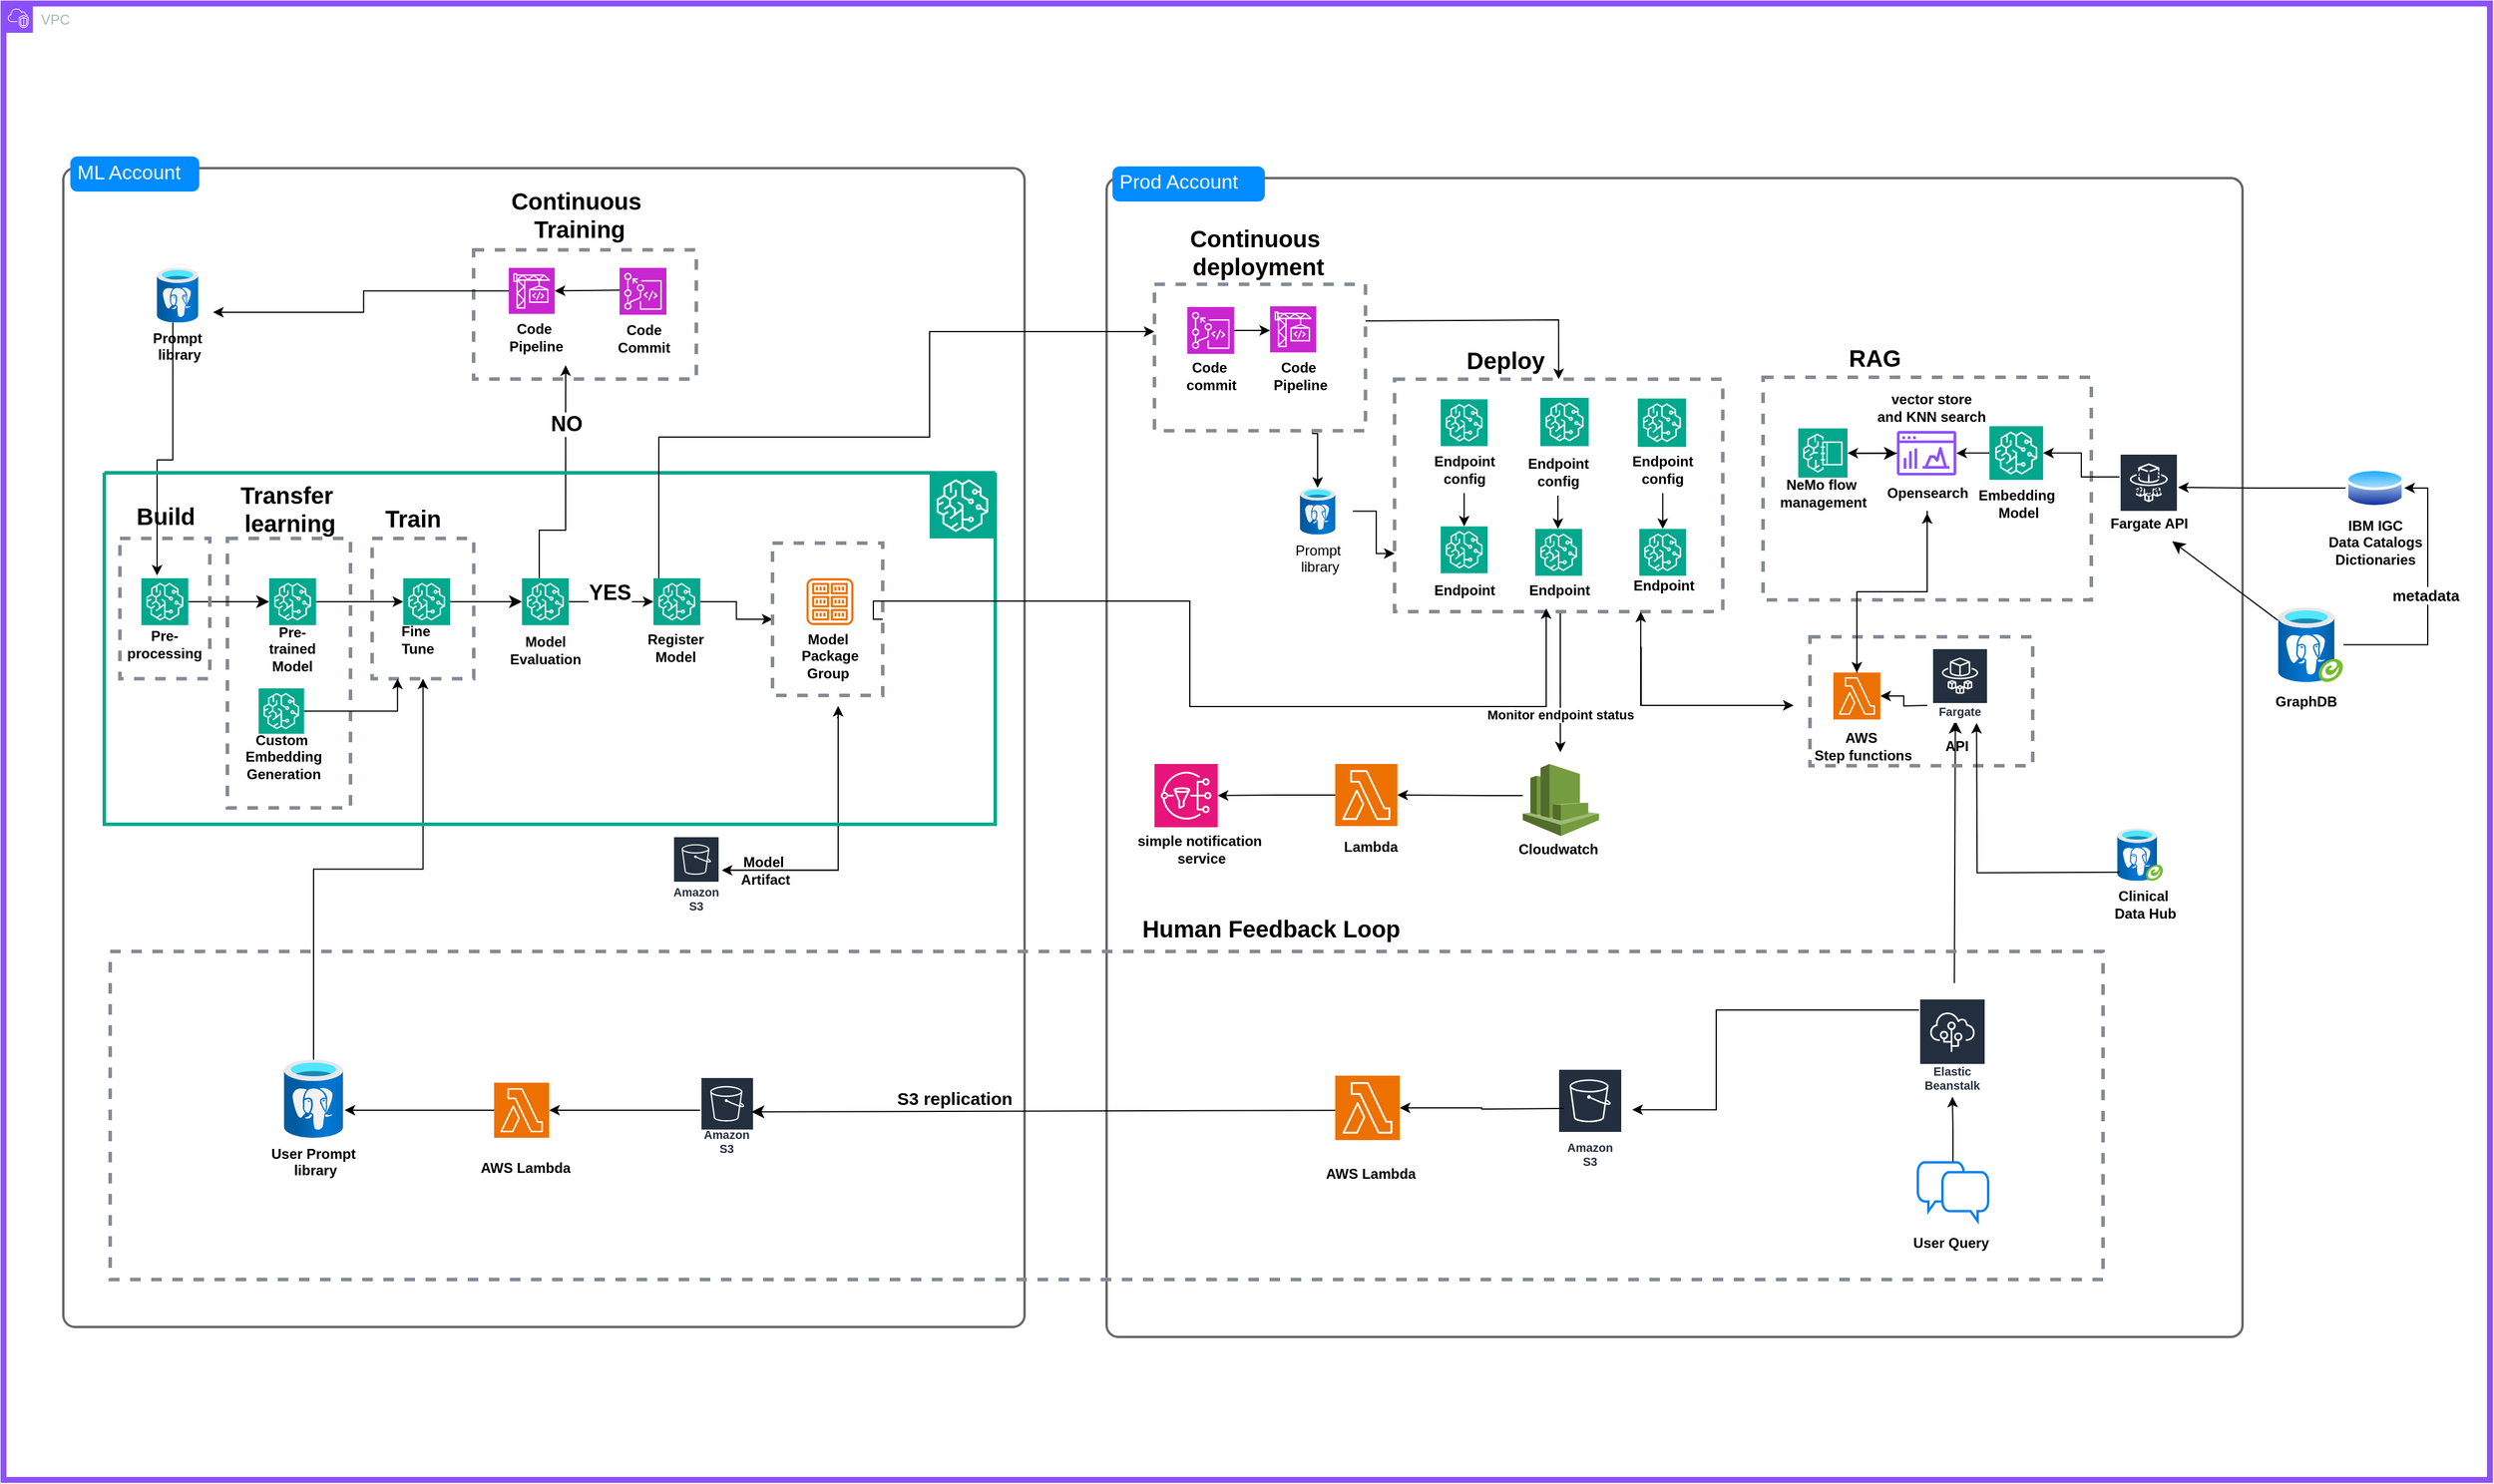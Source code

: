 <mxfile version="24.7.7">
  <diagram name="Page-1" id="tfclPJxnU1pLEloB8Ohw">
    <mxGraphModel dx="1588" dy="940" grid="1" gridSize="10" guides="1" tooltips="1" connect="1" arrows="1" fold="1" page="1" pageScale="1" pageWidth="850" pageHeight="1100" math="0" shadow="0">
      <root>
        <mxCell id="0" />
        <mxCell id="1" parent="0" />
        <mxCell id="TOUegs6FuvzjUtlbZ1zc-1" value="VPC" style="points=[[0,0],[0.25,0],[0.5,0],[0.75,0],[1,0],[1,0.25],[1,0.5],[1,0.75],[1,1],[0.75,1],[0.5,1],[0.25,1],[0,1],[0,0.75],[0,0.5],[0,0.25]];outlineConnect=0;gradientColor=none;html=1;whiteSpace=wrap;fontSize=12;fontStyle=0;container=1;pointerEvents=0;collapsible=0;recursiveResize=0;shape=mxgraph.aws4.group;grIcon=mxgraph.aws4.group_vpc2;strokeColor=#8C4FFF;fillColor=none;verticalAlign=top;align=left;spacingLeft=30;fontColor=#AAB7B8;dashed=0;strokeWidth=5;" parent="1" vertex="1">
          <mxGeometry x="39" y="410" width="2121" height="1260" as="geometry" />
        </mxCell>
        <mxCell id="TOUegs6FuvzjUtlbZ1zc-3" value="" style="shape=mxgraph.mockup.containers.marginRect;rectMarginTop=10;strokeColor=#666666;strokeWidth=2;dashed=0;rounded=1;arcSize=5;recursiveResize=0;html=1;whiteSpace=wrap;" parent="TOUegs6FuvzjUtlbZ1zc-1" vertex="1">
          <mxGeometry x="51" y="130.5" width="820" height="999" as="geometry" />
        </mxCell>
        <mxCell id="TOUegs6FuvzjUtlbZ1zc-4" value="ML Account" style="shape=rect;strokeColor=none;fillColor=#008cff;strokeWidth=1;dashed=0;rounded=1;arcSize=20;fontColor=#ffffff;fontSize=17;spacing=2;spacingTop=-2;align=left;autosize=1;spacingLeft=4;resizeWidth=0;resizeHeight=0;perimeter=none;html=1;whiteSpace=wrap;" parent="TOUegs6FuvzjUtlbZ1zc-3" vertex="1">
          <mxGeometry x="6" width="110" height="30" as="geometry" />
        </mxCell>
        <mxCell id="7zowAMhVwT-hZxV041S5-135" style="edgeStyle=none;curved=1;rounded=0;orthogonalLoop=1;jettySize=auto;html=1;exitX=1;exitY=0.5;exitDx=0;exitDy=0;exitPerimeter=0;fontSize=12;startSize=8;endSize=8;" edge="1" parent="TOUegs6FuvzjUtlbZ1zc-3" source="TOUegs6FuvzjUtlbZ1zc-7" target="TOUegs6FuvzjUtlbZ1zc-10">
          <mxGeometry relative="1" as="geometry" />
        </mxCell>
        <mxCell id="TOUegs6FuvzjUtlbZ1zc-7" value="" style="sketch=0;points=[[0,0,0],[0.25,0,0],[0.5,0,0],[0.75,0,0],[1,0,0],[0,1,0],[0.25,1,0],[0.5,1,0],[0.75,1,0],[1,1,0],[0,0.25,0],[0,0.5,0],[0,0.75,0],[1,0.25,0],[1,0.5,0],[1,0.75,0]];outlineConnect=0;fontColor=#232F3E;fillColor=#01A88D;strokeColor=#ffffff;dashed=0;verticalLabelPosition=bottom;verticalAlign=top;align=center;html=1;fontSize=12;fontStyle=0;aspect=fixed;shape=mxgraph.aws4.resourceIcon;resIcon=mxgraph.aws4.sagemaker;" parent="TOUegs6FuvzjUtlbZ1zc-3" vertex="1">
          <mxGeometry x="290" y="360" width="40" height="40" as="geometry" />
        </mxCell>
        <mxCell id="TOUegs6FuvzjUtlbZ1zc-8" value="" style="edgeStyle=orthogonalEdgeStyle;rounded=0;orthogonalLoop=1;jettySize=auto;html=1;" parent="TOUegs6FuvzjUtlbZ1zc-3" source="TOUegs6FuvzjUtlbZ1zc-10" target="TOUegs6FuvzjUtlbZ1zc-11" edge="1">
          <mxGeometry relative="1" as="geometry" />
        </mxCell>
        <mxCell id="TOUegs6FuvzjUtlbZ1zc-9" value="YES" style="edgeLabel;html=1;align=center;verticalAlign=middle;resizable=0;points=[];" parent="TOUegs6FuvzjUtlbZ1zc-8" vertex="1" connectable="0">
          <mxGeometry x="-0.243" y="5" relative="1" as="geometry">
            <mxPoint as="offset" />
          </mxGeometry>
        </mxCell>
        <mxCell id="CT22DMvGcDa_Don4qREr-262" value="&lt;b&gt;&lt;font style=&quot;font-size: 18px;&quot;&gt;YES&lt;/font&gt;&lt;/b&gt;" style="edgeLabel;html=1;align=center;verticalAlign=middle;resizable=0;points=[];" parent="TOUegs6FuvzjUtlbZ1zc-8" vertex="1" connectable="0">
          <mxGeometry x="0.018" y="8" relative="1" as="geometry">
            <mxPoint x="-2" as="offset" />
          </mxGeometry>
        </mxCell>
        <mxCell id="TOUegs6FuvzjUtlbZ1zc-14" value="&lt;b&gt;Fine&amp;nbsp;&lt;/b&gt;&lt;div&gt;&lt;b&gt;Tune&lt;/b&gt;&lt;/div&gt;" style="text;html=1;align=center;verticalAlign=middle;resizable=0;points=[];autosize=1;strokeColor=none;fillColor=none;" parent="TOUegs6FuvzjUtlbZ1zc-3" vertex="1">
          <mxGeometry x="276.82" y="392.75" width="50" height="40" as="geometry" />
        </mxCell>
        <mxCell id="TOUegs6FuvzjUtlbZ1zc-15" value="&lt;b&gt;Register&lt;/b&gt;&lt;div&gt;&lt;b&gt;Model&lt;/b&gt;&lt;/div&gt;" style="text;html=1;align=center;verticalAlign=middle;resizable=0;points=[];autosize=1;strokeColor=none;fillColor=none;" parent="TOUegs6FuvzjUtlbZ1zc-3" vertex="1">
          <mxGeometry x="487.38" y="399.75" width="70" height="40" as="geometry" />
        </mxCell>
        <mxCell id="TOUegs6FuvzjUtlbZ1zc-20" value="&lt;b&gt;Prompt&lt;/b&gt;&lt;div&gt;&lt;b&gt;&amp;nbsp;library&lt;/b&gt;&lt;/div&gt;" style="html=1;align=center;verticalAlign=top;resizable=0;autosize=1;strokeColor=none;fillColor=none;shape=image;labelBackgroundColor=default;verticalLabelPosition=bottom;aspect=fixed;points=[];image=img/lib/azure2/databases/Azure_Database_PostgreSQL_Server.svg;" parent="TOUegs6FuvzjUtlbZ1zc-3" vertex="1">
          <mxGeometry x="62.44" y="95.14" width="70" height="46.67" as="geometry" />
        </mxCell>
        <mxCell id="TOUegs6FuvzjUtlbZ1zc-23" style="edgeStyle=orthogonalEdgeStyle;rounded=0;orthogonalLoop=1;jettySize=auto;html=1;" parent="TOUegs6FuvzjUtlbZ1zc-3" edge="1">
          <mxGeometry relative="1" as="geometry">
            <mxPoint x="660" y="479" as="sourcePoint" />
            <Array as="points">
              <mxPoint x="661" y="479" />
              <mxPoint x="661" y="609" />
            </Array>
            <mxPoint x="561.69" y="609.267" as="targetPoint" />
          </mxGeometry>
        </mxCell>
        <mxCell id="TOUegs6FuvzjUtlbZ1zc-26" value="&lt;div&gt;&lt;br&gt;&lt;/div&gt;&lt;div&gt;&lt;br&gt;&lt;/div&gt;&lt;div&gt;&lt;br&gt;&lt;/div&gt;&lt;div&gt;&lt;br&gt;&lt;/div&gt;&lt;div&gt;&lt;br&gt;&lt;/div&gt;&lt;div&gt;&lt;br&gt;&lt;/div&gt;&lt;div&gt;&lt;br&gt;&lt;/div&gt;&lt;div&gt;&lt;br&gt;&lt;/div&gt;&lt;div&gt;&lt;br&gt;&lt;/div&gt;&lt;div&gt;&lt;br&gt;&lt;/div&gt;&lt;div&gt;&lt;br&gt;&lt;/div&gt;&lt;div&gt;&lt;br&gt;&lt;/div&gt;&lt;div&gt;&lt;br&gt;&lt;/div&gt;&lt;div&gt;&lt;br&gt;&lt;/div&gt;&lt;div&gt;&lt;br&gt;&lt;/div&gt;&lt;div&gt;&lt;br&gt;&lt;/div&gt;&lt;div&gt;&lt;br&gt;&lt;/div&gt;" style="outlineConnect=0;gradientColor=none;html=1;whiteSpace=wrap;fontSize=12;fontStyle=0;strokeColor=#858B94;fillColor=none;verticalAlign=top;align=center;fontColor=#858B94;dashed=1;spacingTop=3;strokeWidth=3;" parent="TOUegs6FuvzjUtlbZ1zc-3" vertex="1">
          <mxGeometry x="350" y="79.7" width="190" height="110.3" as="geometry" />
        </mxCell>
        <mxCell id="TOUegs6FuvzjUtlbZ1zc-27" style="edgeStyle=orthogonalEdgeStyle;rounded=0;orthogonalLoop=1;jettySize=auto;html=1;entryX=0.933;entryY=0.811;entryDx=0;entryDy=0;entryPerimeter=0;exitX=0;exitY=0.5;exitDx=0;exitDy=0;exitPerimeter=0;" parent="TOUegs6FuvzjUtlbZ1zc-3" source="TOUegs6FuvzjUtlbZ1zc-28" target="TOUegs6FuvzjUtlbZ1zc-20" edge="1">
          <mxGeometry relative="1" as="geometry">
            <Array as="points" />
            <mxPoint x="359.75" y="97.273" as="sourcePoint" />
            <mxPoint x="110" y="53.13" as="targetPoint" />
          </mxGeometry>
        </mxCell>
        <mxCell id="TOUegs6FuvzjUtlbZ1zc-28" value="" style="sketch=0;points=[[0,0,0],[0.25,0,0],[0.5,0,0],[0.75,0,0],[1,0,0],[0,1,0],[0.25,1,0],[0.5,1,0],[0.75,1,0],[1,1,0],[0,0.25,0],[0,0.5,0],[0,0.75,0],[1,0.25,0],[1,0.5,0],[1,0.75,0]];outlineConnect=0;fontColor=#232F3E;fillColor=#C925D1;strokeColor=#ffffff;dashed=0;verticalLabelPosition=bottom;verticalAlign=top;align=center;html=1;fontSize=12;fontStyle=0;aspect=fixed;shape=mxgraph.aws4.resourceIcon;resIcon=mxgraph.aws4.codebuild;" parent="TOUegs6FuvzjUtlbZ1zc-3" vertex="1">
          <mxGeometry x="380" y="95.14" width="39.2" height="39.2" as="geometry" />
        </mxCell>
        <mxCell id="TOUegs6FuvzjUtlbZ1zc-92" value="" style="edgeStyle=orthogonalEdgeStyle;rounded=0;orthogonalLoop=1;jettySize=auto;html=1;entryX=1;entryY=0.5;entryDx=0;entryDy=0;entryPerimeter=0;" parent="TOUegs6FuvzjUtlbZ1zc-3" target="TOUegs6FuvzjUtlbZ1zc-28" edge="1">
          <mxGeometry relative="1" as="geometry">
            <mxPoint x="474.51" y="114.153" as="sourcePoint" />
            <mxPoint x="424.51" y="116.01" as="targetPoint" />
          </mxGeometry>
        </mxCell>
        <mxCell id="TOUegs6FuvzjUtlbZ1zc-30" value="" style="sketch=0;points=[[0,0,0],[0.25,0,0],[0.5,0,0],[0.75,0,0],[1,0,0],[0,1,0],[0.25,1,0],[0.5,1,0],[0.75,1,0],[1,1,0],[0,0.25,0],[0,0.5,0],[0,0.75,0],[1,0.25,0],[1,0.5,0],[1,0.75,0]];outlineConnect=0;fontColor=#232F3E;fillColor=#C925D1;strokeColor=#ffffff;dashed=0;verticalLabelPosition=bottom;verticalAlign=top;align=center;html=1;fontSize=12;fontStyle=0;aspect=fixed;shape=mxgraph.aws4.resourceIcon;resIcon=mxgraph.aws4.codecommit;" parent="TOUegs6FuvzjUtlbZ1zc-3" vertex="1">
          <mxGeometry x="474.51" y="95.14" width="40" height="40" as="geometry" />
        </mxCell>
        <mxCell id="TOUegs6FuvzjUtlbZ1zc-32" value="&lt;b&gt;Code&lt;/b&gt;&lt;div&gt;&lt;b&gt;Commit&lt;/b&gt;&lt;/div&gt;" style="text;html=1;align=center;verticalAlign=middle;resizable=0;points=[];autosize=1;strokeColor=none;fillColor=none;" parent="TOUegs6FuvzjUtlbZ1zc-3" vertex="1">
          <mxGeometry x="459.51" y="135.14" width="70" height="40" as="geometry" />
        </mxCell>
        <mxCell id="TOUegs6FuvzjUtlbZ1zc-34" value="&lt;font style=&quot;font-size: 20px;&quot;&gt;&lt;b&gt;Continuous&amp;nbsp;&lt;/b&gt;&lt;/font&gt;&lt;div&gt;&lt;font style=&quot;font-size: 20px;&quot;&gt;&lt;b&gt;Training&lt;/b&gt;&lt;/font&gt;&lt;/div&gt;" style="text;html=1;align=center;verticalAlign=middle;resizable=0;points=[];autosize=1;strokeColor=none;fillColor=none;" parent="TOUegs6FuvzjUtlbZ1zc-3" vertex="1">
          <mxGeometry x="370" y="19.7" width="140" height="60" as="geometry" />
        </mxCell>
        <mxCell id="TOUegs6FuvzjUtlbZ1zc-35" style="edgeStyle=orthogonalEdgeStyle;rounded=0;orthogonalLoop=1;jettySize=auto;html=1;exitX=0.019;exitY=0.469;exitDx=0;exitDy=0;exitPerimeter=0;" parent="TOUegs6FuvzjUtlbZ1zc-3" edge="1">
          <mxGeometry relative="1" as="geometry">
            <mxPoint x="564.02" y="607.76" as="sourcePoint" />
            <mxPoint x="661" y="469" as="targetPoint" />
            <Array as="points">
              <mxPoint x="564" y="609" />
              <mxPoint x="661" y="609" />
            </Array>
          </mxGeometry>
        </mxCell>
        <mxCell id="TOUegs6FuvzjUtlbZ1zc-36" value="Amazon S3" style="sketch=0;outlineConnect=0;fontColor=#232F3E;gradientColor=none;strokeColor=#ffffff;fillColor=#232F3E;dashed=0;verticalLabelPosition=middle;verticalAlign=bottom;align=center;html=1;whiteSpace=wrap;fontSize=10;fontStyle=1;spacing=3;shape=mxgraph.aws4.productIcon;prIcon=mxgraph.aws4.s3;" parent="TOUegs6FuvzjUtlbZ1zc-3" vertex="1">
          <mxGeometry x="520" y="580" width="40" height="69" as="geometry" />
        </mxCell>
        <mxCell id="TOUegs6FuvzjUtlbZ1zc-37" value="&lt;b&gt;Model&lt;/b&gt;&lt;div&gt;&lt;b&gt;&amp;nbsp;Artifact&lt;/b&gt;&lt;/div&gt;" style="text;html=1;align=center;verticalAlign=middle;resizable=0;points=[];autosize=1;strokeColor=none;fillColor=none;" parent="TOUegs6FuvzjUtlbZ1zc-3" vertex="1">
          <mxGeometry x="561.69" y="589" width="70" height="40" as="geometry" />
        </mxCell>
        <mxCell id="ibGXdJ0TtnsRCjGJKrD--9" style="edgeStyle=orthogonalEdgeStyle;rounded=0;orthogonalLoop=1;jettySize=auto;html=1;exitX=1;exitY=0.5;exitDx=0;exitDy=0;exitPerimeter=0;" parent="TOUegs6FuvzjUtlbZ1zc-3" source="TOUegs6FuvzjUtlbZ1zc-11" target="ibGXdJ0TtnsRCjGJKrD--3" edge="1">
          <mxGeometry relative="1" as="geometry" />
        </mxCell>
        <mxCell id="TOUegs6FuvzjUtlbZ1zc-11" value="" style="sketch=0;points=[[0,0,0],[0.25,0,0],[0.5,0,0],[0.75,0,0],[1,0,0],[0,1,0],[0.25,1,0],[0.5,1,0],[0.75,1,0],[1,1,0],[0,0.25,0],[0,0.5,0],[0,0.75,0],[1,0.25,0],[1,0.5,0],[1,0.75,0]];outlineConnect=0;fontColor=#232F3E;fillColor=#01A88D;strokeColor=#ffffff;dashed=0;verticalLabelPosition=bottom;verticalAlign=top;align=center;html=1;fontSize=12;fontStyle=0;aspect=fixed;shape=mxgraph.aws4.resourceIcon;resIcon=mxgraph.aws4.sagemaker;" parent="TOUegs6FuvzjUtlbZ1zc-3" vertex="1">
          <mxGeometry x="503.38" y="360" width="40" height="40" as="geometry" />
        </mxCell>
        <mxCell id="TOUegs6FuvzjUtlbZ1zc-33" value="&lt;b&gt;Code&amp;nbsp;&lt;/b&gt;&lt;div&gt;&lt;b&gt;Pipeline&lt;/b&gt;&lt;/div&gt;" style="text;html=1;align=center;verticalAlign=middle;resizable=0;points=[];autosize=1;strokeColor=none;fillColor=none;" parent="TOUegs6FuvzjUtlbZ1zc-3" vertex="1">
          <mxGeometry x="367.5" y="134.34" width="70" height="40" as="geometry" />
        </mxCell>
        <mxCell id="TOUegs6FuvzjUtlbZ1zc-93" style="edgeStyle=orthogonalEdgeStyle;rounded=0;orthogonalLoop=1;jettySize=auto;html=1;" parent="TOUegs6FuvzjUtlbZ1zc-3" edge="1">
          <mxGeometry relative="1" as="geometry">
            <mxPoint x="93.429" y="141.81" as="sourcePoint" />
            <mxPoint x="80.0" y="357.63" as="targetPoint" />
            <Array as="points">
              <mxPoint x="93" y="259" />
              <mxPoint x="80" y="259" />
            </Array>
          </mxGeometry>
        </mxCell>
        <mxCell id="TOUegs6FuvzjUtlbZ1zc-95" style="edgeStyle=orthogonalEdgeStyle;rounded=0;orthogonalLoop=1;jettySize=auto;html=1;entryX=0.872;entryY=1.098;entryDx=0;entryDy=0;entryPerimeter=0;" parent="TOUegs6FuvzjUtlbZ1zc-3" source="TOUegs6FuvzjUtlbZ1zc-10" target="TOUegs6FuvzjUtlbZ1zc-33" edge="1">
          <mxGeometry relative="1" as="geometry">
            <Array as="points">
              <mxPoint x="406" y="319" />
              <mxPoint x="429" y="319" />
            </Array>
          </mxGeometry>
        </mxCell>
        <mxCell id="TOUegs6FuvzjUtlbZ1zc-96" value="&lt;b&gt;&lt;font style=&quot;font-size: 18px;&quot;&gt;NO&lt;/font&gt;&lt;/b&gt;" style="edgeLabel;html=1;align=center;verticalAlign=middle;resizable=0;points=[];" parent="TOUegs6FuvzjUtlbZ1zc-95" vertex="1" connectable="0">
          <mxGeometry x="0.509" relative="1" as="geometry">
            <mxPoint as="offset" />
          </mxGeometry>
        </mxCell>
        <mxCell id="CT22DMvGcDa_Don4qREr-111" style="edgeStyle=orthogonalEdgeStyle;rounded=0;orthogonalLoop=1;jettySize=auto;html=1;" parent="TOUegs6FuvzjUtlbZ1zc-3" source="TOUegs6FuvzjUtlbZ1zc-148" target="CT22DMvGcDa_Don4qREr-110" edge="1">
          <mxGeometry relative="1" as="geometry">
            <Array as="points">
              <mxPoint x="520" y="814" />
              <mxPoint x="520" y="814" />
            </Array>
          </mxGeometry>
        </mxCell>
        <mxCell id="TOUegs6FuvzjUtlbZ1zc-148" value="Amazon S3" style="sketch=0;outlineConnect=0;fontColor=#232F3E;gradientColor=none;strokeColor=#ffffff;fillColor=#232F3E;dashed=0;verticalLabelPosition=middle;verticalAlign=bottom;align=center;html=1;whiteSpace=wrap;fontSize=10;fontStyle=1;spacing=3;shape=mxgraph.aws4.productIcon;prIcon=mxgraph.aws4.s3;" parent="TOUegs6FuvzjUtlbZ1zc-3" vertex="1">
          <mxGeometry x="543.38" y="785.5" width="46" height="71" as="geometry" />
        </mxCell>
        <mxCell id="CT22DMvGcDa_Don4qREr-15" style="edgeStyle=orthogonalEdgeStyle;rounded=0;orthogonalLoop=1;jettySize=auto;html=1;" parent="TOUegs6FuvzjUtlbZ1zc-3" source="CT22DMvGcDa_Don4qREr-13" target="TOUegs6FuvzjUtlbZ1zc-17" edge="1">
          <mxGeometry relative="1" as="geometry" />
        </mxCell>
        <mxCell id="CT22DMvGcDa_Don4qREr-13" value="&lt;b&gt;User Prompt&lt;/b&gt;&lt;div&gt;&lt;b&gt;&amp;nbsp;library&lt;/b&gt;&lt;/div&gt;" style="html=1;align=center;verticalAlign=top;resizable=0;autosize=1;strokeColor=none;fillColor=none;shape=image;labelBackgroundColor=default;verticalLabelPosition=bottom;aspect=fixed;points=[];image=img/lib/azure2/databases/Azure_Database_PostgreSQL_Server.svg;" parent="TOUegs6FuvzjUtlbZ1zc-3" vertex="1">
          <mxGeometry x="163.45" y="770.83" width="100" height="66.67" as="geometry" />
        </mxCell>
        <mxCell id="CT22DMvGcDa_Don4qREr-112" style="edgeStyle=orthogonalEdgeStyle;rounded=0;orthogonalLoop=1;jettySize=auto;html=1;" parent="TOUegs6FuvzjUtlbZ1zc-3" source="CT22DMvGcDa_Don4qREr-110" edge="1">
          <mxGeometry relative="1" as="geometry">
            <mxPoint x="240" y="814" as="targetPoint" />
          </mxGeometry>
        </mxCell>
        <mxCell id="CT22DMvGcDa_Don4qREr-110" value="" style="sketch=0;points=[[0,0,0],[0.25,0,0],[0.5,0,0],[0.75,0,0],[1,0,0],[0,1,0],[0.25,1,0],[0.5,1,0],[0.75,1,0],[1,1,0],[0,0.25,0],[0,0.5,0],[0,0.75,0],[1,0.25,0],[1,0.5,0],[1,0.75,0]];outlineConnect=0;fontColor=#232F3E;fillColor=#ED7100;strokeColor=#ffffff;dashed=0;verticalLabelPosition=bottom;verticalAlign=top;align=center;html=1;fontSize=12;fontStyle=0;aspect=fixed;shape=mxgraph.aws4.resourceIcon;resIcon=mxgraph.aws4.lambda;" parent="TOUegs6FuvzjUtlbZ1zc-3" vertex="1">
          <mxGeometry x="367.5" y="790.5" width="47" height="47" as="geometry" />
        </mxCell>
        <mxCell id="CT22DMvGcDa_Don4qREr-243" value="" style="swimlane;startSize=0;strokeWidth=3;strokeColor=#01a88d;" parent="TOUegs6FuvzjUtlbZ1zc-3" vertex="1">
          <mxGeometry x="35" y="270" width="760" height="300" as="geometry" />
        </mxCell>
        <mxCell id="TOUegs6FuvzjUtlbZ1zc-18" value="&lt;div&gt;&lt;br&gt;&lt;/div&gt;&lt;div&gt;&lt;br&gt;&lt;/div&gt;&lt;div&gt;&lt;br&gt;&lt;/div&gt;&lt;div&gt;&lt;br&gt;&lt;/div&gt;&lt;div&gt;&lt;br&gt;&lt;/div&gt;&lt;div&gt;&lt;br&gt;&lt;/div&gt;&lt;div&gt;&lt;br&gt;&lt;/div&gt;&lt;div&gt;&lt;br&gt;&lt;/div&gt;&lt;div&gt;&lt;br&gt;&lt;/div&gt;&lt;div&gt;&lt;br&gt;&lt;/div&gt;&lt;div&gt;&lt;br&gt;&lt;/div&gt;&lt;div&gt;&lt;br&gt;&lt;/div&gt;&lt;div&gt;&lt;br&gt;&lt;/div&gt;&lt;div&gt;&lt;br&gt;&lt;/div&gt;&lt;div&gt;&lt;br&gt;&lt;/div&gt;&lt;div&gt;&lt;br&gt;&lt;/div&gt;&lt;div&gt;&lt;br&gt;&lt;/div&gt;" style="outlineConnect=0;gradientColor=none;html=1;whiteSpace=wrap;fontSize=12;fontStyle=0;strokeColor=#858B94;fillColor=none;verticalAlign=top;align=center;fontColor=#858B94;dashed=1;spacingTop=3;strokeWidth=3;" parent="CT22DMvGcDa_Don4qREr-243" vertex="1">
          <mxGeometry x="104.99" y="56" width="105.01" height="230" as="geometry" />
        </mxCell>
        <mxCell id="TOUegs6FuvzjUtlbZ1zc-10" value="" style="sketch=0;points=[[0,0,0],[0.25,0,0],[0.5,0,0],[0.75,0,0],[1,0,0],[0,1,0],[0.25,1,0],[0.5,1,0],[0.75,1,0],[1,1,0],[0,0.25,0],[0,0.5,0],[0,0.75,0],[1,0.25,0],[1,0.5,0],[1,0.75,0]];outlineConnect=0;fontColor=#232F3E;fillColor=#01A88D;strokeColor=#ffffff;dashed=0;verticalLabelPosition=bottom;verticalAlign=top;align=center;html=1;fontSize=12;fontStyle=0;aspect=fixed;shape=mxgraph.aws4.resourceIcon;resIcon=mxgraph.aws4.sagemaker;" parent="CT22DMvGcDa_Don4qREr-243" vertex="1">
          <mxGeometry x="356.25" y="90" width="40" height="40" as="geometry" />
        </mxCell>
        <mxCell id="TOUegs6FuvzjUtlbZ1zc-38" value="&lt;b&gt;Model&lt;/b&gt;&lt;div&gt;&lt;b&gt;Evaluation&lt;/b&gt;&lt;/div&gt;" style="text;html=1;align=center;verticalAlign=middle;resizable=0;points=[];autosize=1;strokeColor=none;fillColor=none;" parent="CT22DMvGcDa_Don4qREr-243" vertex="1">
          <mxGeometry x="335.63" y="131.75" width="80" height="40" as="geometry" />
        </mxCell>
        <mxCell id="CT22DMvGcDa_Don4qREr-237" value="" style="sketch=0;points=[[0,0,0],[0.25,0,0],[0.5,0,0],[0.75,0,0],[1,0,0],[0,1,0],[0.25,1,0],[0.5,1,0],[0.75,1,0],[1,1,0],[0,0.25,0],[0,0.5,0],[0,0.75,0],[1,0.25,0],[1,0.5,0],[1,0.75,0]];outlineConnect=0;fontColor=#232F3E;fillColor=#01A88D;strokeColor=#ffffff;dashed=0;verticalLabelPosition=bottom;verticalAlign=top;align=center;html=1;fontSize=12;fontStyle=0;aspect=fixed;shape=mxgraph.aws4.resourceIcon;resIcon=mxgraph.aws4.sagemaker;" parent="CT22DMvGcDa_Don4qREr-243" vertex="1">
          <mxGeometry x="704" width="56" height="56" as="geometry" />
        </mxCell>
        <mxCell id="ibGXdJ0TtnsRCjGJKrD--2" value="" style="sketch=0;outlineConnect=0;fontColor=#232F3E;gradientColor=none;fillColor=#ED7100;strokeColor=none;dashed=0;verticalLabelPosition=bottom;verticalAlign=top;align=center;html=1;fontSize=12;fontStyle=0;aspect=fixed;pointerEvents=1;shape=mxgraph.aws4.registry;" parent="CT22DMvGcDa_Don4qREr-243" vertex="1">
          <mxGeometry x="599" y="90" width="40" height="40" as="geometry" />
        </mxCell>
        <mxCell id="ibGXdJ0TtnsRCjGJKrD--3" value="&lt;div&gt;&lt;br&gt;&lt;/div&gt;&lt;div&gt;&lt;br&gt;&lt;/div&gt;&lt;div&gt;&lt;br&gt;&lt;/div&gt;&lt;div&gt;&lt;br&gt;&lt;/div&gt;&lt;div&gt;&lt;br&gt;&lt;/div&gt;&lt;div&gt;&lt;br&gt;&lt;/div&gt;&lt;div&gt;&lt;br&gt;&lt;/div&gt;&lt;div&gt;&lt;br&gt;&lt;/div&gt;&lt;div&gt;&lt;br&gt;&lt;/div&gt;&lt;div&gt;&lt;br&gt;&lt;/div&gt;&lt;div&gt;&lt;br&gt;&lt;/div&gt;&lt;div&gt;&lt;br&gt;&lt;/div&gt;&lt;div&gt;&lt;br&gt;&lt;/div&gt;&lt;div&gt;&lt;br&gt;&lt;/div&gt;&lt;div&gt;&lt;br&gt;&lt;/div&gt;&lt;div&gt;&lt;br&gt;&lt;/div&gt;&lt;div&gt;&lt;br&gt;&lt;/div&gt;" style="outlineConnect=0;gradientColor=none;html=1;whiteSpace=wrap;fontSize=12;fontStyle=0;strokeColor=#858B94;fillColor=none;verticalAlign=top;align=center;fontColor=#858B94;dashed=1;spacingTop=3;strokeWidth=3;" parent="CT22DMvGcDa_Don4qREr-243" vertex="1">
          <mxGeometry x="570" y="60" width="94" height="130" as="geometry" />
        </mxCell>
        <mxCell id="ibGXdJ0TtnsRCjGJKrD--4" value="&lt;b&gt;Model&lt;/b&gt;&lt;div&gt;&lt;b&gt;&amp;nbsp;Package&lt;/b&gt;&lt;/div&gt;&lt;div&gt;&lt;b&gt;Group&lt;/b&gt;&lt;/div&gt;" style="text;html=1;align=center;verticalAlign=middle;resizable=0;points=[];autosize=1;strokeColor=none;fillColor=none;" parent="CT22DMvGcDa_Don4qREr-243" vertex="1">
          <mxGeometry x="577" y="126.38" width="80" height="60" as="geometry" />
        </mxCell>
        <mxCell id="ibGXdJ0TtnsRCjGJKrD--13" value="&lt;font style=&quot;font-size: 12px;&quot;&gt;&lt;b&gt;Pre-&lt;/b&gt;&lt;/font&gt;&lt;div&gt;&lt;b&gt;trained&lt;/b&gt;&lt;/div&gt;&lt;div&gt;&lt;b&gt;Model&lt;/b&gt;&lt;/div&gt;" style="text;html=1;align=center;verticalAlign=middle;resizable=0;points=[];autosize=1;strokeColor=none;fillColor=none;" parent="CT22DMvGcDa_Don4qREr-243" vertex="1">
          <mxGeometry x="129.99" y="120" width="60" height="60" as="geometry" />
        </mxCell>
        <mxCell id="ibGXdJ0TtnsRCjGJKrD--14" value="" style="sketch=0;points=[[0,0,0],[0.25,0,0],[0.5,0,0],[0.75,0,0],[1,0,0],[0,1,0],[0.25,1,0],[0.5,1,0],[0.75,1,0],[1,1,0],[0,0.25,0],[0,0.5,0],[0,0.75,0],[1,0.25,0],[1,0.5,0],[1,0.75,0]];outlineConnect=0;fontColor=#232F3E;fillColor=#01A88D;strokeColor=#ffffff;dashed=0;verticalLabelPosition=bottom;verticalAlign=top;align=center;html=1;fontSize=12;fontStyle=0;aspect=fixed;shape=mxgraph.aws4.resourceIcon;resIcon=mxgraph.aws4.sagemaker;" parent="CT22DMvGcDa_Don4qREr-243" vertex="1">
          <mxGeometry x="140.62" y="90" width="40" height="40" as="geometry" />
        </mxCell>
        <mxCell id="ibGXdJ0TtnsRCjGJKrD--156" value="&lt;b&gt;Custom&lt;/b&gt;&lt;div&gt;&lt;b&gt;&amp;nbsp;Embedding&lt;/b&gt;&lt;div&gt;&lt;b&gt;&amp;nbsp;Generation&lt;/b&gt;&lt;/div&gt;&lt;/div&gt;" style="text;html=1;align=center;verticalAlign=middle;resizable=0;points=[];autosize=1;strokeColor=none;fillColor=none;" parent="CT22DMvGcDa_Don4qREr-243" vertex="1">
          <mxGeometry x="106" y="212.75" width="90" height="60" as="geometry" />
        </mxCell>
        <mxCell id="ibGXdJ0TtnsRCjGJKrD--157" value="" style="sketch=0;points=[[0,0,0],[0.25,0,0],[0.5,0,0],[0.75,0,0],[1,0,0],[0,1,0],[0.25,1,0],[0.5,1,0],[0.75,1,0],[1,1,0],[0,0.25,0],[0,0.5,0],[0,0.75,0],[1,0.25,0],[1,0.5,0],[1,0.75,0]];outlineConnect=0;fontColor=#232F3E;fillColor=#01A88D;strokeColor=#ffffff;dashed=0;verticalLabelPosition=bottom;verticalAlign=top;align=center;html=1;fontSize=12;fontStyle=0;aspect=fixed;shape=mxgraph.aws4.resourceIcon;resIcon=mxgraph.aws4.sagemaker;" parent="CT22DMvGcDa_Don4qREr-243" vertex="1">
          <mxGeometry x="131.63" y="184" width="38.75" height="38.75" as="geometry" />
        </mxCell>
        <mxCell id="TOUegs6FuvzjUtlbZ1zc-19" value="&lt;b&gt;&lt;font style=&quot;font-size: 20px;&quot;&gt;Transfer&amp;nbsp;&lt;/font&gt;&lt;/b&gt;&lt;div&gt;&lt;b&gt;&lt;font style=&quot;font-size: 20px;&quot;&gt;learning&lt;/font&gt;&lt;/b&gt;&lt;/div&gt;" style="text;html=1;align=center;verticalAlign=middle;resizable=0;points=[];autosize=1;strokeColor=none;fillColor=none;" parent="CT22DMvGcDa_Don4qREr-243" vertex="1">
          <mxGeometry x="102.5" width="110" height="60" as="geometry" />
        </mxCell>
        <mxCell id="7zowAMhVwT-hZxV041S5-133" style="edgeStyle=none;curved=1;rounded=0;orthogonalLoop=1;jettySize=auto;html=1;fontSize=12;startSize=8;endSize=8;" edge="1" parent="CT22DMvGcDa_Don4qREr-243" source="TOUegs6FuvzjUtlbZ1zc-5" target="ibGXdJ0TtnsRCjGJKrD--14">
          <mxGeometry relative="1" as="geometry" />
        </mxCell>
        <mxCell id="ibGXdJ0TtnsRCjGJKrD--162" value="&lt;div&gt;&lt;br&gt;&lt;/div&gt;&lt;div&gt;&lt;br&gt;&lt;/div&gt;&lt;div&gt;&lt;br&gt;&lt;/div&gt;&lt;div&gt;&lt;br&gt;&lt;/div&gt;&lt;div&gt;&lt;br&gt;&lt;/div&gt;&lt;div&gt;&lt;br&gt;&lt;/div&gt;&lt;div&gt;&lt;br&gt;&lt;/div&gt;&lt;div&gt;&lt;br&gt;&lt;/div&gt;&lt;div&gt;&lt;br&gt;&lt;/div&gt;&lt;div&gt;&lt;br&gt;&lt;/div&gt;&lt;div&gt;&lt;br&gt;&lt;/div&gt;&lt;div&gt;&lt;br&gt;&lt;/div&gt;&lt;div&gt;&lt;br&gt;&lt;/div&gt;&lt;div&gt;&lt;br&gt;&lt;/div&gt;&lt;div&gt;&lt;br&gt;&lt;/div&gt;&lt;div&gt;&lt;br&gt;&lt;/div&gt;&lt;div&gt;&lt;br&gt;&lt;/div&gt;" style="outlineConnect=0;gradientColor=none;html=1;whiteSpace=wrap;fontSize=12;fontStyle=0;strokeColor=#858B94;fillColor=none;verticalAlign=top;align=center;fontColor=#858B94;dashed=1;spacingTop=3;strokeWidth=3;" parent="CT22DMvGcDa_Don4qREr-243" vertex="1">
          <mxGeometry x="13.32" y="56" width="76.68" height="119.69" as="geometry" />
        </mxCell>
        <mxCell id="TOUegs6FuvzjUtlbZ1zc-13" value="&lt;b&gt;Pre-&lt;/b&gt;&lt;div&gt;&lt;b&gt;processing&lt;/b&gt;&lt;/div&gt;" style="text;html=1;align=center;verticalAlign=middle;resizable=0;points=[];autosize=1;strokeColor=none;fillColor=none;" parent="CT22DMvGcDa_Don4qREr-243" vertex="1">
          <mxGeometry x="6" y="126.38" width="90" height="40" as="geometry" />
        </mxCell>
        <mxCell id="TOUegs6FuvzjUtlbZ1zc-5" value="" style="sketch=0;points=[[0,0,0],[0.25,0,0],[0.5,0,0],[0.75,0,0],[1,0,0],[0,1,0],[0.25,1,0],[0.5,1,0],[0.75,1,0],[1,1,0],[0,0.25,0],[0,0.5,0],[0,0.75,0],[1,0.25,0],[1,0.5,0],[1,0.75,0]];outlineConnect=0;fontColor=#232F3E;fillColor=#01A88D;strokeColor=#ffffff;dashed=0;verticalLabelPosition=bottom;verticalAlign=top;align=center;html=1;fontSize=12;fontStyle=0;aspect=fixed;shape=mxgraph.aws4.resourceIcon;resIcon=mxgraph.aws4.sagemaker;" parent="CT22DMvGcDa_Don4qREr-243" vertex="1">
          <mxGeometry x="31.63" y="90" width="40" height="40" as="geometry" />
        </mxCell>
        <mxCell id="TOUegs6FuvzjUtlbZ1zc-39" value="&lt;font size=&quot;1&quot; style=&quot;&quot;&gt;&lt;b style=&quot;font-size: 20px;&quot;&gt;Train&lt;/b&gt;&lt;/font&gt;" style="text;html=1;align=center;verticalAlign=middle;resizable=0;points=[];autosize=1;strokeColor=none;fillColor=none;" parent="CT22DMvGcDa_Don4qREr-243" vertex="1">
          <mxGeometry x="228.45" y="18" width="70" height="40" as="geometry" />
        </mxCell>
        <mxCell id="ibGXdJ0TtnsRCjGJKrD--170" value="&lt;b&gt;&lt;font style=&quot;font-size: 20px;&quot;&gt;Build&lt;/font&gt;&lt;/b&gt;" style="text;html=1;align=center;verticalAlign=middle;resizable=0;points=[];autosize=1;strokeColor=none;fillColor=none;" parent="CT22DMvGcDa_Don4qREr-243" vertex="1">
          <mxGeometry x="16.66" y="16" width="70" height="40" as="geometry" />
        </mxCell>
        <mxCell id="TOUegs6FuvzjUtlbZ1zc-17" value="&lt;div&gt;&lt;br&gt;&lt;/div&gt;&lt;div&gt;&lt;br&gt;&lt;/div&gt;&lt;div&gt;&lt;br&gt;&lt;/div&gt;&lt;div&gt;&lt;br&gt;&lt;/div&gt;&lt;div&gt;&lt;br&gt;&lt;/div&gt;&lt;div&gt;&lt;br&gt;&lt;/div&gt;&lt;div&gt;&lt;br&gt;&lt;/div&gt;&lt;div&gt;&lt;br&gt;&lt;/div&gt;&lt;div&gt;&lt;br&gt;&lt;/div&gt;&lt;div&gt;&lt;br&gt;&lt;/div&gt;&lt;div&gt;&lt;br&gt;&lt;/div&gt;&lt;div&gt;&lt;br&gt;&lt;/div&gt;&lt;div&gt;&lt;br&gt;&lt;/div&gt;&lt;div&gt;&lt;br&gt;&lt;/div&gt;&lt;div&gt;&lt;br&gt;&lt;/div&gt;&lt;div&gt;&lt;br&gt;&lt;/div&gt;&lt;div&gt;&lt;br&gt;&lt;/div&gt;" style="outlineConnect=0;gradientColor=none;html=1;whiteSpace=wrap;fontSize=12;fontStyle=0;strokeColor=#858B94;fillColor=none;verticalAlign=top;align=center;fontColor=#858B94;dashed=1;spacingTop=3;strokeWidth=3;" parent="CT22DMvGcDa_Don4qREr-243" vertex="1">
          <mxGeometry x="228.45" y="56" width="86.68" height="119.69" as="geometry" />
        </mxCell>
        <mxCell id="ibGXdJ0TtnsRCjGJKrD--158" style="edgeStyle=orthogonalEdgeStyle;rounded=0;orthogonalLoop=1;jettySize=auto;html=1;entryX=0.25;entryY=1;entryDx=0;entryDy=0;" parent="CT22DMvGcDa_Don4qREr-243" source="ibGXdJ0TtnsRCjGJKrD--157" target="TOUegs6FuvzjUtlbZ1zc-17" edge="1">
          <mxGeometry relative="1" as="geometry" />
        </mxCell>
        <mxCell id="ibGXdJ0TtnsRCjGJKrD--15" style="edgeStyle=orthogonalEdgeStyle;rounded=0;orthogonalLoop=1;jettySize=auto;html=1;exitX=1;exitY=0.5;exitDx=0;exitDy=0;exitPerimeter=0;entryX=0;entryY=0.5;entryDx=0;entryDy=0;entryPerimeter=0;" parent="TOUegs6FuvzjUtlbZ1zc-3" edge="1" target="TOUegs6FuvzjUtlbZ1zc-7" source="ibGXdJ0TtnsRCjGJKrD--14">
          <mxGeometry relative="1" as="geometry">
            <mxPoint x="223.012" y="376.689" as="sourcePoint" />
            <mxPoint x="284" y="379" as="targetPoint" />
          </mxGeometry>
        </mxCell>
        <mxCell id="CT22DMvGcDa_Don4qREr-258" value="&lt;b&gt;AWS Lambda&lt;/b&gt;" style="text;html=1;align=center;verticalAlign=middle;resizable=0;points=[];autosize=1;strokeColor=none;fillColor=none;" parent="TOUegs6FuvzjUtlbZ1zc-3" vertex="1">
          <mxGeometry x="344" y="848" width="100" height="30" as="geometry" />
        </mxCell>
        <mxCell id="TOUegs6FuvzjUtlbZ1zc-102" value="" style="shape=mxgraph.mockup.containers.marginRect;rectMarginTop=10;strokeColor=#666666;strokeWidth=2;dashed=0;rounded=1;arcSize=5;recursiveResize=0;html=1;whiteSpace=wrap;" parent="TOUegs6FuvzjUtlbZ1zc-1" vertex="1">
          <mxGeometry x="941" y="139" width="969" height="999" as="geometry" />
        </mxCell>
        <mxCell id="TOUegs6FuvzjUtlbZ1zc-103" value="Prod Account" style="shape=rect;strokeColor=none;fillColor=#008cff;strokeWidth=1;dashed=0;rounded=1;arcSize=20;fontColor=#ffffff;fontSize=17;spacing=2;spacingTop=-2;align=left;autosize=1;spacingLeft=4;resizeWidth=0;resizeHeight=0;perimeter=none;html=1;whiteSpace=wrap;" parent="TOUegs6FuvzjUtlbZ1zc-102" vertex="1">
          <mxGeometry x="5" width="130" height="30" as="geometry" />
        </mxCell>
        <mxCell id="TOUegs6FuvzjUtlbZ1zc-104" style="edgeStyle=orthogonalEdgeStyle;rounded=0;orthogonalLoop=1;jettySize=auto;html=1;" parent="TOUegs6FuvzjUtlbZ1zc-102" edge="1">
          <mxGeometry relative="1" as="geometry">
            <mxPoint x="586" y="460" as="targetPoint" />
            <mxPoint x="456" y="410" as="sourcePoint" />
            <Array as="points">
              <mxPoint x="456" y="460" />
            </Array>
          </mxGeometry>
        </mxCell>
        <mxCell id="CT22DMvGcDa_Don4qREr-152" style="edgeStyle=orthogonalEdgeStyle;rounded=0;orthogonalLoop=1;jettySize=auto;html=1;" parent="TOUegs6FuvzjUtlbZ1zc-102" source="TOUegs6FuvzjUtlbZ1zc-105" edge="1">
          <mxGeometry relative="1" as="geometry">
            <mxPoint x="387.059" y="500.0" as="targetPoint" />
            <Array as="points">
              <mxPoint x="387" y="419" />
              <mxPoint x="387" y="419" />
            </Array>
          </mxGeometry>
        </mxCell>
        <mxCell id="CT22DMvGcDa_Don4qREr-153" value="&lt;b&gt;Monitor endpoint status&lt;/b&gt;" style="edgeLabel;html=1;align=center;verticalAlign=middle;resizable=0;points=[];" parent="CT22DMvGcDa_Don4qREr-152" vertex="1" connectable="0">
          <mxGeometry x="0.003" y="-4" relative="1" as="geometry">
            <mxPoint x="4" y="28" as="offset" />
          </mxGeometry>
        </mxCell>
        <mxCell id="TOUegs6FuvzjUtlbZ1zc-105" value="" style="outlineConnect=0;gradientColor=none;html=1;whiteSpace=wrap;fontSize=12;fontStyle=0;strokeColor=#858B94;fillColor=none;verticalAlign=top;align=center;fontColor=#858B94;dashed=1;spacingTop=3;strokeWidth=3;" parent="TOUegs6FuvzjUtlbZ1zc-102" vertex="1">
          <mxGeometry x="245.63" y="181.57" width="280" height="198.43" as="geometry" />
        </mxCell>
        <mxCell id="TOUegs6FuvzjUtlbZ1zc-106" value="" style="edgeStyle=orthogonalEdgeStyle;rounded=0;orthogonalLoop=1;jettySize=auto;html=1;" parent="TOUegs6FuvzjUtlbZ1zc-102" source="TOUegs6FuvzjUtlbZ1zc-119" target="TOUegs6FuvzjUtlbZ1zc-108" edge="1">
          <mxGeometry relative="1" as="geometry" />
        </mxCell>
        <mxCell id="TOUegs6FuvzjUtlbZ1zc-107" value="" style="sketch=0;points=[[0,0,0],[0.25,0,0],[0.5,0,0],[0.75,0,0],[1,0,0],[0,1,0],[0.25,1,0],[0.5,1,0],[0.75,1,0],[1,1,0],[0,0.25,0],[0,0.5,0],[0,0.75,0],[1,0.25,0],[1,0.5,0],[1,0.75,0]];outlineConnect=0;fontColor=#232F3E;fillColor=#01A88D;strokeColor=#ffffff;dashed=0;verticalLabelPosition=bottom;verticalAlign=top;align=center;html=1;fontSize=12;fontStyle=0;aspect=fixed;shape=mxgraph.aws4.resourceIcon;resIcon=mxgraph.aws4.sagemaker;" parent="TOUegs6FuvzjUtlbZ1zc-102" vertex="1">
          <mxGeometry x="285.0" y="198.74" width="40" height="40" as="geometry" />
        </mxCell>
        <mxCell id="TOUegs6FuvzjUtlbZ1zc-108" value="" style="sketch=0;points=[[0,0,0],[0.25,0,0],[0.5,0,0],[0.75,0,0],[1,0,0],[0,1,0],[0.25,1,0],[0.5,1,0],[0.75,1,0],[1,1,0],[0,0.25,0],[0,0.5,0],[0,0.75,0],[1,0.25,0],[1,0.5,0],[1,0.75,0]];outlineConnect=0;fontColor=#232F3E;fillColor=#01A88D;strokeColor=#ffffff;dashed=0;verticalLabelPosition=bottom;verticalAlign=top;align=center;html=1;fontSize=12;fontStyle=0;aspect=fixed;shape=mxgraph.aws4.resourceIcon;resIcon=mxgraph.aws4.sagemaker;" parent="TOUegs6FuvzjUtlbZ1zc-102" vertex="1">
          <mxGeometry x="285.0" y="307.19" width="40" height="40" as="geometry" />
        </mxCell>
        <mxCell id="TOUegs6FuvzjUtlbZ1zc-109" value="&lt;b&gt;Endpoint&lt;/b&gt;" style="text;html=1;align=center;verticalAlign=middle;resizable=0;points=[];autosize=1;strokeColor=none;fillColor=none;" parent="TOUegs6FuvzjUtlbZ1zc-102" vertex="1">
          <mxGeometry x="265.0" y="347.19" width="80" height="30" as="geometry" />
        </mxCell>
        <mxCell id="TOUegs6FuvzjUtlbZ1zc-110" value="&lt;font style=&quot;font-size: 20px;&quot;&gt;&lt;b&gt;Deploy&lt;/b&gt;&lt;/font&gt;" style="text;html=1;align=center;verticalAlign=middle;resizable=0;points=[];autosize=1;strokeColor=none;fillColor=none;" parent="TOUegs6FuvzjUtlbZ1zc-102" vertex="1">
          <mxGeometry x="295.0" y="145" width="90" height="40" as="geometry" />
        </mxCell>
        <mxCell id="TOUegs6FuvzjUtlbZ1zc-111" value="" style="sketch=0;points=[[0,0,0],[0.25,0,0],[0.5,0,0],[0.75,0,0],[1,0,0],[0,1,0],[0.25,1,0],[0.5,1,0],[0.75,1,0],[1,1,0],[0,0.25,0],[0,0.5,0],[0,0.75,0],[1,0.25,0],[1,0.5,0],[1,0.75,0]];outlineConnect=0;fontColor=#232F3E;fillColor=#C925D1;strokeColor=#ffffff;dashed=0;verticalLabelPosition=bottom;verticalAlign=top;align=center;html=1;fontSize=12;fontStyle=0;aspect=fixed;shape=mxgraph.aws4.resourceIcon;resIcon=mxgraph.aws4.codebuild;" parent="TOUegs6FuvzjUtlbZ1zc-102" vertex="1">
          <mxGeometry x="139.43" y="119.37" width="39.37" height="39.37" as="geometry" />
        </mxCell>
        <mxCell id="TOUegs6FuvzjUtlbZ1zc-112" value="" style="sketch=0;points=[[0,0,0],[0.25,0,0],[0.5,0,0],[0.75,0,0],[1,0,0],[0,1,0],[0.25,1,0],[0.5,1,0],[0.75,1,0],[1,1,0],[0,0.25,0],[0,0.5,0],[0,0.75,0],[1,0.25,0],[1,0.5,0],[1,0.75,0]];outlineConnect=0;fontColor=#232F3E;fillColor=#C925D1;strokeColor=#ffffff;dashed=0;verticalLabelPosition=bottom;verticalAlign=top;align=center;html=1;fontSize=12;fontStyle=0;aspect=fixed;shape=mxgraph.aws4.resourceIcon;resIcon=mxgraph.aws4.codecommit;" parent="TOUegs6FuvzjUtlbZ1zc-102" vertex="1">
          <mxGeometry x="68.81" y="120" width="40" height="40" as="geometry" />
        </mxCell>
        <mxCell id="TOUegs6FuvzjUtlbZ1zc-113" value="&lt;b&gt;Code&amp;nbsp;&lt;/b&gt;&lt;div&gt;&lt;b&gt;Pipeline&lt;/b&gt;&lt;/div&gt;" style="text;html=1;align=center;verticalAlign=middle;resizable=0;points=[];autosize=1;strokeColor=none;fillColor=none;" parent="TOUegs6FuvzjUtlbZ1zc-102" vertex="1">
          <mxGeometry x="130" y="158.74" width="70" height="40" as="geometry" />
        </mxCell>
        <mxCell id="TOUegs6FuvzjUtlbZ1zc-114" style="edgeStyle=orthogonalEdgeStyle;rounded=0;orthogonalLoop=1;jettySize=auto;html=1;exitX=0.75;exitY=1;exitDx=0;exitDy=0;" parent="TOUegs6FuvzjUtlbZ1zc-102" source="TOUegs6FuvzjUtlbZ1zc-115" target="TOUegs6FuvzjUtlbZ1zc-146" edge="1">
          <mxGeometry relative="1" as="geometry">
            <Array as="points">
              <mxPoint x="180" y="228" />
            </Array>
          </mxGeometry>
        </mxCell>
        <mxCell id="TOUegs6FuvzjUtlbZ1zc-115" value="&lt;div&gt;&lt;br&gt;&lt;/div&gt;&lt;div&gt;&lt;br&gt;&lt;/div&gt;&lt;div&gt;&lt;br&gt;&lt;/div&gt;&lt;div&gt;&lt;br&gt;&lt;/div&gt;&lt;div&gt;&lt;br&gt;&lt;/div&gt;&lt;div&gt;&lt;br&gt;&lt;/div&gt;&lt;div&gt;&lt;br&gt;&lt;/div&gt;&lt;div&gt;&lt;br&gt;&lt;/div&gt;&lt;div&gt;&lt;br&gt;&lt;/div&gt;&lt;div&gt;&lt;br&gt;&lt;/div&gt;&lt;div&gt;&lt;br&gt;&lt;/div&gt;&lt;div&gt;&lt;br&gt;&lt;/div&gt;&lt;div&gt;&lt;br&gt;&lt;/div&gt;&lt;div&gt;&lt;br&gt;&lt;/div&gt;&lt;div&gt;&lt;br&gt;&lt;/div&gt;&lt;div&gt;&lt;br&gt;&lt;/div&gt;&lt;div&gt;&lt;br&gt;&lt;/div&gt;" style="outlineConnect=0;gradientColor=none;html=1;whiteSpace=wrap;fontSize=12;fontStyle=0;strokeColor=#858B94;fillColor=none;verticalAlign=top;align=center;fontColor=#858B94;dashed=1;spacingTop=3;strokeWidth=3;" parent="TOUegs6FuvzjUtlbZ1zc-102" vertex="1">
          <mxGeometry x="40.81" y="100.63" width="180" height="125" as="geometry" />
        </mxCell>
        <mxCell id="TOUegs6FuvzjUtlbZ1zc-116" style="edgeStyle=orthogonalEdgeStyle;rounded=0;orthogonalLoop=1;jettySize=auto;html=1;exitX=1;exitY=0.5;exitDx=0;exitDy=0;exitPerimeter=0;entryX=0;entryY=0.5;entryDx=0;entryDy=0;entryPerimeter=0;" parent="TOUegs6FuvzjUtlbZ1zc-102" source="TOUegs6FuvzjUtlbZ1zc-112" target="TOUegs6FuvzjUtlbZ1zc-111" edge="1">
          <mxGeometry relative="1" as="geometry" />
        </mxCell>
        <mxCell id="TOUegs6FuvzjUtlbZ1zc-117" style="edgeStyle=orthogonalEdgeStyle;rounded=0;orthogonalLoop=1;jettySize=auto;html=1;entryX=0.5;entryY=0;entryDx=0;entryDy=0;exitX=1;exitY=0.25;exitDx=0;exitDy=0;" parent="TOUegs6FuvzjUtlbZ1zc-102" source="TOUegs6FuvzjUtlbZ1zc-115" target="TOUegs6FuvzjUtlbZ1zc-105" edge="1">
          <mxGeometry relative="1" as="geometry">
            <mxPoint x="260" y="131" as="sourcePoint" />
            <mxPoint x="372.13" y="181.56" as="targetPoint" />
            <Array as="points">
              <mxPoint x="224" y="132" />
              <mxPoint x="386" y="131" />
            </Array>
          </mxGeometry>
        </mxCell>
        <mxCell id="TOUegs6FuvzjUtlbZ1zc-118" value="&lt;font style=&quot;font-size: 20px;&quot;&gt;&lt;b&gt;Continuous&amp;nbsp;&lt;/b&gt;&lt;/font&gt;&lt;div&gt;&lt;font style=&quot;font-size: 20px;&quot;&gt;&lt;b&gt;deployment&lt;/b&gt;&lt;/font&gt;&lt;/div&gt;" style="text;html=1;align=center;verticalAlign=middle;resizable=0;points=[];autosize=1;strokeColor=none;fillColor=none;" parent="TOUegs6FuvzjUtlbZ1zc-102" vertex="1">
          <mxGeometry x="58.81" y="42.5" width="140" height="60" as="geometry" />
        </mxCell>
        <mxCell id="TOUegs6FuvzjUtlbZ1zc-119" value="&lt;b&gt;Endpoint&lt;/b&gt;&lt;div&gt;&lt;b&gt;config&lt;/b&gt;&lt;/div&gt;" style="text;html=1;align=center;verticalAlign=middle;resizable=0;points=[];autosize=1;strokeColor=none;fillColor=none;" parent="TOUegs6FuvzjUtlbZ1zc-102" vertex="1">
          <mxGeometry x="265.0" y="238.74" width="80" height="40" as="geometry" />
        </mxCell>
        <mxCell id="TOUegs6FuvzjUtlbZ1zc-120" value="&lt;b&gt;Code&amp;nbsp;&lt;/b&gt;&lt;div&gt;&lt;b&gt;commit&lt;/b&gt;&lt;/div&gt;" style="text;html=1;align=center;verticalAlign=middle;resizable=0;points=[];autosize=1;strokeColor=none;fillColor=none;" parent="TOUegs6FuvzjUtlbZ1zc-102" vertex="1">
          <mxGeometry x="53.81" y="158.74" width="70" height="40" as="geometry" />
        </mxCell>
        <mxCell id="TOUegs6FuvzjUtlbZ1zc-121" value="&lt;b&gt;Endpoint&lt;/b&gt;" style="text;html=1;align=center;verticalAlign=middle;resizable=0;points=[];autosize=1;strokeColor=none;fillColor=none;" parent="TOUegs6FuvzjUtlbZ1zc-102" vertex="1">
          <mxGeometry x="345.63" y="347.19" width="80" height="30" as="geometry" />
        </mxCell>
        <mxCell id="TOUegs6FuvzjUtlbZ1zc-122" value="" style="edgeStyle=orthogonalEdgeStyle;rounded=0;orthogonalLoop=1;jettySize=auto;html=1;" parent="TOUegs6FuvzjUtlbZ1zc-102" source="TOUegs6FuvzjUtlbZ1zc-125" target="TOUegs6FuvzjUtlbZ1zc-123" edge="1">
          <mxGeometry relative="1" as="geometry">
            <Array as="points">
              <mxPoint x="386" y="280" />
              <mxPoint x="386" y="280" />
            </Array>
          </mxGeometry>
        </mxCell>
        <mxCell id="TOUegs6FuvzjUtlbZ1zc-123" value="" style="sketch=0;points=[[0,0,0],[0.25,0,0],[0.5,0,0],[0.75,0,0],[1,0,0],[0,1,0],[0.25,1,0],[0.5,1,0],[0.75,1,0],[1,1,0],[0,0.25,0],[0,0.5,0],[0,0.75,0],[1,0.25,0],[1,0.5,0],[1,0.75,0]];outlineConnect=0;fontColor=#232F3E;fillColor=#01A88D;strokeColor=#ffffff;dashed=0;verticalLabelPosition=bottom;verticalAlign=top;align=center;html=1;fontSize=12;fontStyle=0;aspect=fixed;shape=mxgraph.aws4.resourceIcon;resIcon=mxgraph.aws4.sagemaker;" parent="TOUegs6FuvzjUtlbZ1zc-102" vertex="1">
          <mxGeometry x="365.63" y="309.38" width="40" height="40" as="geometry" />
        </mxCell>
        <mxCell id="TOUegs6FuvzjUtlbZ1zc-124" value="" style="sketch=0;points=[[0,0,0],[0.25,0,0],[0.5,0,0],[0.75,0,0],[1,0,0],[0,1,0],[0.25,1,0],[0.5,1,0],[0.75,1,0],[1,1,0],[0,0.25,0],[0,0.5,0],[0,0.75,0],[1,0.25,0],[1,0.5,0],[1,0.75,0]];outlineConnect=0;fontColor=#232F3E;fillColor=#01A88D;strokeColor=#ffffff;dashed=0;verticalLabelPosition=bottom;verticalAlign=top;align=center;html=1;fontSize=12;fontStyle=0;aspect=fixed;shape=mxgraph.aws4.resourceIcon;resIcon=mxgraph.aws4.sagemaker;" parent="TOUegs6FuvzjUtlbZ1zc-102" vertex="1">
          <mxGeometry x="370" y="197.48" width="41.26" height="41.26" as="geometry" />
        </mxCell>
        <mxCell id="TOUegs6FuvzjUtlbZ1zc-125" value="&lt;b&gt;Endpoint&lt;/b&gt;&lt;div&gt;&lt;b&gt;config&lt;/b&gt;&lt;/div&gt;" style="text;html=1;align=center;verticalAlign=middle;resizable=0;points=[];autosize=1;strokeColor=none;fillColor=none;" parent="TOUegs6FuvzjUtlbZ1zc-102" vertex="1">
          <mxGeometry x="345.0" y="240.93" width="80" height="40" as="geometry" />
        </mxCell>
        <mxCell id="TOUegs6FuvzjUtlbZ1zc-126" value="&lt;b&gt;Endpoint&lt;/b&gt;" style="text;html=1;align=center;verticalAlign=middle;resizable=0;points=[];autosize=1;strokeColor=none;fillColor=none;" parent="TOUegs6FuvzjUtlbZ1zc-102" vertex="1">
          <mxGeometry x="435.0" y="343.45" width="80" height="30" as="geometry" />
        </mxCell>
        <mxCell id="TOUegs6FuvzjUtlbZ1zc-127" value="" style="edgeStyle=orthogonalEdgeStyle;rounded=0;orthogonalLoop=1;jettySize=auto;html=1;" parent="TOUegs6FuvzjUtlbZ1zc-102" source="TOUegs6FuvzjUtlbZ1zc-130" target="TOUegs6FuvzjUtlbZ1zc-128" edge="1">
          <mxGeometry relative="1" as="geometry" />
        </mxCell>
        <mxCell id="TOUegs6FuvzjUtlbZ1zc-128" value="" style="sketch=0;points=[[0,0,0],[0.25,0,0],[0.5,0,0],[0.75,0,0],[1,0,0],[0,1,0],[0.25,1,0],[0.5,1,0],[0.75,1,0],[1,1,0],[0,0.25,0],[0,0.5,0],[0,0.75,0],[1,0.25,0],[1,0.5,0],[1,0.75,0]];outlineConnect=0;fontColor=#232F3E;fillColor=#01A88D;strokeColor=#ffffff;dashed=0;verticalLabelPosition=bottom;verticalAlign=top;align=center;html=1;fontSize=12;fontStyle=0;aspect=fixed;shape=mxgraph.aws4.resourceIcon;resIcon=mxgraph.aws4.sagemaker;" parent="TOUegs6FuvzjUtlbZ1zc-102" vertex="1">
          <mxGeometry x="454.37" y="309.38" width="40" height="40" as="geometry" />
        </mxCell>
        <mxCell id="TOUegs6FuvzjUtlbZ1zc-129" value="" style="sketch=0;points=[[0,0,0],[0.25,0,0],[0.5,0,0],[0.75,0,0],[1,0,0],[0,1,0],[0.25,1,0],[0.5,1,0],[0.75,1,0],[1,1,0],[0,0.25,0],[0,0.5,0],[0,0.75,0],[1,0.25,0],[1,0.5,0],[1,0.75,0]];outlineConnect=0;fontColor=#232F3E;fillColor=#01A88D;strokeColor=#ffffff;dashed=0;verticalLabelPosition=bottom;verticalAlign=top;align=center;html=1;fontSize=12;fontStyle=0;aspect=fixed;shape=mxgraph.aws4.resourceIcon;resIcon=mxgraph.aws4.sagemaker;" parent="TOUegs6FuvzjUtlbZ1zc-102" vertex="1">
          <mxGeometry x="453.11" y="198.11" width="41.26" height="41.26" as="geometry" />
        </mxCell>
        <mxCell id="TOUegs6FuvzjUtlbZ1zc-130" value="&lt;b&gt;Endpoint&lt;/b&gt;&lt;div&gt;&lt;b&gt;config&lt;/b&gt;&lt;/div&gt;" style="text;html=1;align=center;verticalAlign=middle;resizable=0;points=[];autosize=1;strokeColor=none;fillColor=none;" parent="TOUegs6FuvzjUtlbZ1zc-102" vertex="1">
          <mxGeometry x="434.37" y="238.74" width="80" height="40" as="geometry" />
        </mxCell>
        <mxCell id="CT22DMvGcDa_Don4qREr-147" style="edgeStyle=orthogonalEdgeStyle;rounded=0;orthogonalLoop=1;jettySize=auto;html=1;" parent="TOUegs6FuvzjUtlbZ1zc-102" source="TOUegs6FuvzjUtlbZ1zc-131" edge="1">
          <mxGeometry relative="1" as="geometry">
            <Array as="points">
              <mxPoint x="520" y="720" />
              <mxPoint x="520" y="805" />
            </Array>
            <mxPoint x="692" y="709" as="sourcePoint" />
            <mxPoint x="448.37" y="805.067" as="targetPoint" />
          </mxGeometry>
        </mxCell>
        <mxCell id="7zowAMhVwT-hZxV041S5-130" style="edgeStyle=none;curved=1;rounded=0;orthogonalLoop=1;jettySize=auto;html=1;fontSize=12;startSize=8;endSize=8;" edge="1" parent="TOUegs6FuvzjUtlbZ1zc-102">
          <mxGeometry relative="1" as="geometry">
            <mxPoint x="723.182" y="697" as="sourcePoint" />
            <mxPoint x="724" y="473" as="targetPoint" />
          </mxGeometry>
        </mxCell>
        <mxCell id="TOUegs6FuvzjUtlbZ1zc-131" value="AWS Elastic Beanstalk" style="sketch=0;outlineConnect=0;fontColor=#232F3E;gradientColor=none;strokeColor=#ffffff;fillColor=#232F3E;dashed=0;verticalLabelPosition=middle;verticalAlign=bottom;align=center;html=1;whiteSpace=wrap;fontSize=10;fontStyle=1;spacing=3;shape=mxgraph.aws4.productIcon;prIcon=mxgraph.aws4.elastic_beanstalk;" parent="TOUegs6FuvzjUtlbZ1zc-102" vertex="1">
          <mxGeometry x="693" y="710" width="57" height="84" as="geometry" />
        </mxCell>
        <mxCell id="TOUegs6FuvzjUtlbZ1zc-132" value="" style="outlineConnect=0;gradientColor=none;html=1;whiteSpace=wrap;fontSize=12;fontStyle=0;strokeColor=#858B94;fillColor=none;verticalAlign=top;align=center;fontColor=#858B94;dashed=1;spacingTop=3;strokeWidth=3;" parent="TOUegs6FuvzjUtlbZ1zc-102" vertex="1">
          <mxGeometry x="600" y="401.44" width="190" height="110" as="geometry" />
        </mxCell>
        <mxCell id="TOUegs6FuvzjUtlbZ1zc-133" value="" style="outlineConnect=0;gradientColor=none;html=1;whiteSpace=wrap;fontSize=12;fontStyle=0;strokeColor=#858B94;fillColor=none;verticalAlign=top;align=center;fontColor=#858B94;dashed=1;spacingTop=3;strokeWidth=3;" parent="TOUegs6FuvzjUtlbZ1zc-102" vertex="1">
          <mxGeometry x="560" y="180" width="280" height="190" as="geometry" />
        </mxCell>
        <mxCell id="TOUegs6FuvzjUtlbZ1zc-134" value="" style="image;aspect=fixed;html=1;points=[];align=center;fontSize=12;image=img/lib/azure2/databases/Azure_Database_PostgreSQL_Server_Group.svg;" parent="TOUegs6FuvzjUtlbZ1zc-102" vertex="1">
          <mxGeometry x="861.88" y="565" width="39.52" height="44.8" as="geometry" />
        </mxCell>
        <mxCell id="TOUegs6FuvzjUtlbZ1zc-135" value="&lt;b&gt;Clinical&lt;/b&gt;&lt;div&gt;&lt;b&gt;&amp;nbsp;Data Hub&lt;/b&gt;&lt;/div&gt;" style="text;html=1;align=center;verticalAlign=middle;resizable=0;points=[];autosize=1;strokeColor=none;fillColor=none;" parent="TOUegs6FuvzjUtlbZ1zc-102" vertex="1">
          <mxGeometry x="844" y="609.8" width="80" height="40" as="geometry" />
        </mxCell>
        <mxCell id="TOUegs6FuvzjUtlbZ1zc-136" value="&lt;font style=&quot;font-size: 20px;&quot;&gt;&lt;b&gt;RAG&lt;/b&gt;&lt;/font&gt;" style="text;html=1;align=center;verticalAlign=middle;resizable=0;points=[];autosize=1;strokeColor=none;fillColor=none;" parent="TOUegs6FuvzjUtlbZ1zc-102" vertex="1">
          <mxGeometry x="620.0" y="143.13" width="70" height="40" as="geometry" />
        </mxCell>
        <mxCell id="TOUegs6FuvzjUtlbZ1zc-137" value="" style="edgeStyle=orthogonalEdgeStyle;rounded=0;orthogonalLoop=1;jettySize=auto;html=1;entryX=0.5;entryY=1.068;entryDx=0;entryDy=0;entryPerimeter=0;" parent="TOUegs6FuvzjUtlbZ1zc-102" source="TOUegs6FuvzjUtlbZ1zc-139" target="CT22DMvGcDa_Don4qREr-130" edge="1">
          <mxGeometry relative="1" as="geometry" />
        </mxCell>
        <mxCell id="TOUegs6FuvzjUtlbZ1zc-139" value="" style="sketch=0;points=[[0,0,0],[0.25,0,0],[0.5,0,0],[0.75,0,0],[1,0,0],[0,1,0],[0.25,1,0],[0.5,1,0],[0.75,1,0],[1,1,0],[0,0.25,0],[0,0.5,0],[0,0.75,0],[1,0.25,0],[1,0.5,0],[1,0.75,0]];outlineConnect=0;fontColor=#232F3E;fillColor=#ED7100;strokeColor=#ffffff;dashed=0;verticalLabelPosition=bottom;verticalAlign=top;align=center;html=1;fontSize=12;fontStyle=0;aspect=fixed;shape=mxgraph.aws4.resourceIcon;resIcon=mxgraph.aws4.lambda;" parent="TOUegs6FuvzjUtlbZ1zc-102" vertex="1">
          <mxGeometry x="620" y="432" width="40" height="40" as="geometry" />
        </mxCell>
        <mxCell id="TOUegs6FuvzjUtlbZ1zc-141" style="edgeStyle=orthogonalEdgeStyle;rounded=0;orthogonalLoop=1;jettySize=auto;html=1;exitX=0;exitY=0.5;exitDx=0;exitDy=0;exitPerimeter=0;entryX=1;entryY=0.5;entryDx=0;entryDy=0;entryPerimeter=0;" parent="TOUegs6FuvzjUtlbZ1zc-102" target="TOUegs6FuvzjUtlbZ1zc-139" edge="1">
          <mxGeometry relative="1" as="geometry">
            <mxPoint x="700" y="460" as="sourcePoint" />
          </mxGeometry>
        </mxCell>
        <mxCell id="TOUegs6FuvzjUtlbZ1zc-143" style="edgeStyle=orthogonalEdgeStyle;rounded=0;orthogonalLoop=1;jettySize=auto;html=1;entryX=0.75;entryY=1;entryDx=0;entryDy=0;" parent="TOUegs6FuvzjUtlbZ1zc-102" target="TOUegs6FuvzjUtlbZ1zc-105" edge="1">
          <mxGeometry relative="1" as="geometry">
            <mxPoint x="580" y="460" as="sourcePoint" />
            <mxPoint x="299" y="400" as="targetPoint" />
            <Array as="points">
              <mxPoint x="456" y="460" />
            </Array>
          </mxGeometry>
        </mxCell>
        <mxCell id="TOUegs6FuvzjUtlbZ1zc-144" style="edgeStyle=orthogonalEdgeStyle;rounded=0;orthogonalLoop=1;jettySize=auto;html=1;entryX=0.5;entryY=0;entryDx=0;entryDy=0;entryPerimeter=0;" parent="TOUegs6FuvzjUtlbZ1zc-102" source="CT22DMvGcDa_Don4qREr-130" target="TOUegs6FuvzjUtlbZ1zc-139" edge="1">
          <mxGeometry relative="1" as="geometry" />
        </mxCell>
        <mxCell id="TOUegs6FuvzjUtlbZ1zc-145" style="edgeStyle=orthogonalEdgeStyle;rounded=0;orthogonalLoop=1;jettySize=auto;html=1;entryX=0;entryY=0.75;entryDx=0;entryDy=0;" parent="TOUegs6FuvzjUtlbZ1zc-102" source="TOUegs6FuvzjUtlbZ1zc-146" target="TOUegs6FuvzjUtlbZ1zc-105" edge="1">
          <mxGeometry relative="1" as="geometry" />
        </mxCell>
        <mxCell id="TOUegs6FuvzjUtlbZ1zc-146" value="Prompt&lt;div&gt;&amp;nbsp;library&lt;/div&gt;" style="html=1;align=center;verticalAlign=top;resizable=0;autosize=1;strokeColor=none;fillColor=none;shape=image;labelBackgroundColor=default;verticalLabelPosition=bottom;aspect=fixed;points=[];image=img/lib/azure2/databases/Azure_Database_PostgreSQL_Server.svg;" parent="TOUegs6FuvzjUtlbZ1zc-102" vertex="1">
          <mxGeometry x="150" y="274.22" width="60" height="40" as="geometry" />
        </mxCell>
        <mxCell id="TOUegs6FuvzjUtlbZ1zc-147" value="Amazon S3" style="sketch=0;outlineConnect=0;fontColor=#232F3E;gradientColor=none;strokeColor=#ffffff;fillColor=#232F3E;dashed=0;verticalLabelPosition=middle;verticalAlign=bottom;align=center;html=1;whiteSpace=wrap;fontSize=10;fontStyle=1;spacing=3;shape=mxgraph.aws4.productIcon;prIcon=mxgraph.aws4.s3;" parent="TOUegs6FuvzjUtlbZ1zc-102" vertex="1">
          <mxGeometry x="385" y="770" width="55" height="88.5" as="geometry" />
        </mxCell>
        <mxCell id="TOUegs6FuvzjUtlbZ1zc-242" value="" style="sketch=0;points=[[0,0,0],[0.25,0,0],[0.5,0,0],[0.75,0,0],[1,0,0],[0,1,0],[0.25,1,0],[0.5,1,0],[0.75,1,0],[1,1,0],[0,0.25,0],[0,0.5,0],[0,0.75,0],[1,0.25,0],[1,0.5,0],[1,0.75,0]];outlineConnect=0;fontColor=#232F3E;fillColor=#ED7100;strokeColor=#ffffff;dashed=0;verticalLabelPosition=bottom;verticalAlign=top;align=center;html=1;fontSize=12;fontStyle=0;aspect=fixed;shape=mxgraph.aws4.resourceIcon;resIcon=mxgraph.aws4.lambda;" parent="TOUegs6FuvzjUtlbZ1zc-102" vertex="1">
          <mxGeometry x="195" y="776" width="55" height="55" as="geometry" />
        </mxCell>
        <mxCell id="CT22DMvGcDa_Don4qREr-115" style="edgeStyle=orthogonalEdgeStyle;rounded=0;orthogonalLoop=1;jettySize=auto;html=1;" parent="TOUegs6FuvzjUtlbZ1zc-102" source="CT22DMvGcDa_Don4qREr-11" target="TOUegs6FuvzjUtlbZ1zc-131" edge="1">
          <mxGeometry relative="1" as="geometry" />
        </mxCell>
        <mxCell id="CT22DMvGcDa_Don4qREr-11" value="" style="html=1;verticalLabelPosition=bottom;align=center;labelBackgroundColor=#ffffff;verticalAlign=top;strokeWidth=2;strokeColor=#0080F0;shadow=0;dashed=0;shape=mxgraph.ios7.icons.chat;" parent="TOUegs6FuvzjUtlbZ1zc-102" vertex="1">
          <mxGeometry x="692" y="850" width="60" height="50" as="geometry" />
        </mxCell>
        <mxCell id="CT22DMvGcDa_Don4qREr-12" value="&lt;b&gt;User Query&lt;/b&gt;" style="text;html=1;align=center;verticalAlign=middle;resizable=0;points=[];autosize=1;strokeColor=none;fillColor=none;" parent="TOUegs6FuvzjUtlbZ1zc-102" vertex="1">
          <mxGeometry x="675" y="904" width="90" height="30" as="geometry" />
        </mxCell>
        <mxCell id="CT22DMvGcDa_Don4qREr-129" value="" style="sketch=0;outlineConnect=0;fontColor=#232F3E;gradientColor=none;fillColor=#8C4FFF;strokeColor=none;dashed=0;verticalLabelPosition=bottom;verticalAlign=top;align=center;html=1;fontSize=12;fontStyle=0;aspect=fixed;pointerEvents=1;shape=mxgraph.aws4.opensearch_dashboards;" parent="TOUegs6FuvzjUtlbZ1zc-102" vertex="1">
          <mxGeometry x="674.14" y="225.63" width="50.68" height="38.34" as="geometry" />
        </mxCell>
        <mxCell id="CT22DMvGcDa_Don4qREr-130" value="&lt;b&gt;Opensearch&lt;/b&gt;" style="text;html=1;align=center;verticalAlign=middle;resizable=0;points=[];autosize=1;strokeColor=none;fillColor=none;" parent="TOUegs6FuvzjUtlbZ1zc-102" vertex="1">
          <mxGeometry x="655" y="263.97" width="90" height="30" as="geometry" />
        </mxCell>
        <mxCell id="CT22DMvGcDa_Don4qREr-135" style="edgeStyle=orthogonalEdgeStyle;rounded=0;orthogonalLoop=1;jettySize=auto;html=1;" parent="TOUegs6FuvzjUtlbZ1zc-102" source="CT22DMvGcDa_Don4qREr-123" target="CT22DMvGcDa_Don4qREr-129" edge="1">
          <mxGeometry relative="1" as="geometry" />
        </mxCell>
        <mxCell id="CT22DMvGcDa_Don4qREr-123" value="" style="sketch=0;points=[[0,0,0],[0.25,0,0],[0.5,0,0],[0.75,0,0],[1,0,0],[0,1,0],[0.25,1,0],[0.5,1,0],[0.75,1,0],[1,1,0],[0,0.25,0],[0,0.5,0],[0,0.75,0],[1,0.25,0],[1,0.5,0],[1,0.75,0]];outlineConnect=0;fontColor=#232F3E;fillColor=#01A88D;strokeColor=#ffffff;dashed=0;verticalLabelPosition=bottom;verticalAlign=top;align=center;html=1;fontSize=12;fontStyle=0;aspect=fixed;shape=mxgraph.aws4.resourceIcon;resIcon=mxgraph.aws4.sagemaker;" parent="TOUegs6FuvzjUtlbZ1zc-102" vertex="1">
          <mxGeometry x="753.11" y="221.72" width="45.78" height="45.78" as="geometry" />
        </mxCell>
        <mxCell id="CT22DMvGcDa_Don4qREr-128" value="&lt;b&gt;Embedding&lt;/b&gt;&lt;div&gt;&lt;b&gt;&amp;nbsp;Model&lt;/b&gt;&lt;/div&gt;" style="text;html=1;align=center;verticalAlign=middle;resizable=0;points=[];autosize=1;strokeColor=none;fillColor=none;" parent="TOUegs6FuvzjUtlbZ1zc-102" vertex="1">
          <mxGeometry x="731" y="268.28" width="90" height="40" as="geometry" />
        </mxCell>
        <mxCell id="CT22DMvGcDa_Don4qREr-6" value="AWS Fargate" style="sketch=0;outlineConnect=0;fontColor=#232F3E;gradientColor=none;strokeColor=#ffffff;fillColor=#232F3E;dashed=0;verticalLabelPosition=middle;verticalAlign=bottom;align=center;html=1;whiteSpace=wrap;fontSize=10;fontStyle=1;spacing=3;shape=mxgraph.aws4.productIcon;prIcon=mxgraph.aws4.fargate;" parent="TOUegs6FuvzjUtlbZ1zc-102" vertex="1">
          <mxGeometry x="864" y="245" width="50" height="40" as="geometry" />
        </mxCell>
        <mxCell id="CT22DMvGcDa_Don4qREr-136" style="edgeStyle=orthogonalEdgeStyle;rounded=0;orthogonalLoop=1;jettySize=auto;html=1;entryX=1;entryY=0.5;entryDx=0;entryDy=0;entryPerimeter=0;" parent="TOUegs6FuvzjUtlbZ1zc-102" source="CT22DMvGcDa_Don4qREr-6" target="CT22DMvGcDa_Don4qREr-123" edge="1">
          <mxGeometry relative="1" as="geometry" />
        </mxCell>
        <mxCell id="CT22DMvGcDa_Don4qREr-7" value="&lt;b&gt;Fargate API&lt;/b&gt;" style="text;html=1;align=center;verticalAlign=middle;resizable=0;points=[];autosize=1;strokeColor=none;fillColor=none;" parent="TOUegs6FuvzjUtlbZ1zc-102" vertex="1">
          <mxGeometry x="844" y="290" width="90" height="30" as="geometry" />
        </mxCell>
        <mxCell id="7zowAMhVwT-hZxV041S5-124" style="edgeStyle=none;curved=1;rounded=0;orthogonalLoop=1;jettySize=auto;html=1;fontSize=12;startSize=8;endSize=8;" edge="1" parent="TOUegs6FuvzjUtlbZ1zc-102" source="TOUegs6FuvzjUtlbZ1zc-84" target="CT22DMvGcDa_Don4qREr-7">
          <mxGeometry relative="1" as="geometry" />
        </mxCell>
        <mxCell id="TOUegs6FuvzjUtlbZ1zc-84" value="" style="image;aspect=fixed;html=1;points=[];align=center;fontSize=12;image=img/lib/azure2/databases/Azure_Database_PostgreSQL_Server_Group.svg;" parent="TOUegs6FuvzjUtlbZ1zc-102" vertex="1">
          <mxGeometry x="999" y="376.5" width="56.03" height="63.5" as="geometry" />
        </mxCell>
        <mxCell id="TOUegs6FuvzjUtlbZ1zc-87" value="&lt;b&gt;GraphDB&lt;/b&gt;" style="text;html=1;align=center;verticalAlign=middle;resizable=0;points=[];autosize=1;strokeColor=none;fillColor=none;" parent="TOUegs6FuvzjUtlbZ1zc-102" vertex="1">
          <mxGeometry x="982.94" y="441.5" width="80" height="30" as="geometry" />
        </mxCell>
        <mxCell id="CT22DMvGcDa_Don4qREr-146" value="&lt;div&gt;&lt;br&gt;&lt;/div&gt;&lt;div&gt;&lt;br&gt;&lt;/div&gt;&lt;div&gt;&lt;br&gt;&lt;/div&gt;&lt;div&gt;&lt;br&gt;&lt;/div&gt;&lt;div&gt;&lt;br&gt;&lt;/div&gt;&lt;div&gt;&lt;br&gt;&lt;/div&gt;&lt;div&gt;&lt;br&gt;&lt;/div&gt;&lt;div&gt;&lt;br&gt;&lt;/div&gt;&lt;div&gt;&lt;br&gt;&lt;/div&gt;&lt;div&gt;&lt;br&gt;&lt;/div&gt;&lt;div&gt;&lt;br&gt;&lt;/div&gt;&lt;div&gt;&lt;br&gt;&lt;/div&gt;&lt;div&gt;&lt;br&gt;&lt;/div&gt;&lt;div&gt;&lt;br&gt;&lt;/div&gt;&lt;div&gt;&lt;br&gt;&lt;/div&gt;&lt;div&gt;&lt;br&gt;&lt;/div&gt;&lt;div&gt;&lt;br&gt;&lt;/div&gt;" style="outlineConnect=0;gradientColor=none;html=1;whiteSpace=wrap;fontSize=12;fontStyle=0;strokeColor=#858B94;fillColor=none;verticalAlign=top;align=center;fontColor=#858B94;dashed=1;spacingTop=3;strokeWidth=3;" parent="TOUegs6FuvzjUtlbZ1zc-102" vertex="1">
          <mxGeometry x="-850" y="670" width="1700" height="280" as="geometry" />
        </mxCell>
        <mxCell id="CT22DMvGcDa_Don4qREr-150" value="&lt;b&gt;&lt;font style=&quot;font-size: 20px;&quot;&gt;Human Feedback Loop&lt;/font&gt;&lt;/b&gt;" style="text;html=1;align=center;verticalAlign=middle;resizable=0;points=[];autosize=1;strokeColor=none;fillColor=none;" parent="TOUegs6FuvzjUtlbZ1zc-102" vertex="1">
          <mxGeometry x="20" y="630" width="240" height="40" as="geometry" />
        </mxCell>
        <mxCell id="CT22DMvGcDa_Don4qREr-155" style="edgeStyle=orthogonalEdgeStyle;rounded=0;orthogonalLoop=1;jettySize=auto;html=1;entryX=1;entryY=0.5;entryDx=0;entryDy=0;entryPerimeter=0;" parent="TOUegs6FuvzjUtlbZ1zc-102" target="CT22DMvGcDa_Don4qREr-229" edge="1" source="CT22DMvGcDa_Don4qREr-228">
          <mxGeometry relative="1" as="geometry">
            <mxPoint x="350" y="537" as="sourcePoint" />
            <mxPoint x="245.63" y="528.941" as="targetPoint" />
            <Array as="points">
              <mxPoint x="330" y="537" />
              <mxPoint x="330" y="537" />
            </Array>
          </mxGeometry>
        </mxCell>
        <mxCell id="CT22DMvGcDa_Don4qREr-228" value="" style="outlineConnect=0;dashed=0;verticalLabelPosition=bottom;verticalAlign=top;align=center;html=1;shape=mxgraph.aws3.cloudwatch;fillColor=#759C3E;gradientColor=none;" parent="TOUegs6FuvzjUtlbZ1zc-102" vertex="1">
          <mxGeometry x="355" y="510" width="65" height="61.5" as="geometry" />
        </mxCell>
        <mxCell id="CT22DMvGcDa_Don4qREr-231" style="edgeStyle=orthogonalEdgeStyle;rounded=0;orthogonalLoop=1;jettySize=auto;html=1;" parent="TOUegs6FuvzjUtlbZ1zc-102" source="CT22DMvGcDa_Don4qREr-229" target="CT22DMvGcDa_Don4qREr-230" edge="1">
          <mxGeometry relative="1" as="geometry" />
        </mxCell>
        <mxCell id="CT22DMvGcDa_Don4qREr-229" value="" style="sketch=0;points=[[0,0,0],[0.25,0,0],[0.5,0,0],[0.75,0,0],[1,0,0],[0,1,0],[0.25,1,0],[0.5,1,0],[0.75,1,0],[1,1,0],[0,0.25,0],[0,0.5,0],[0,0.75,0],[1,0.25,0],[1,0.5,0],[1,0.75,0]];outlineConnect=0;fontColor=#232F3E;fillColor=#ED7100;strokeColor=#ffffff;dashed=0;verticalLabelPosition=bottom;verticalAlign=top;align=center;html=1;fontSize=12;fontStyle=0;aspect=fixed;shape=mxgraph.aws4.resourceIcon;resIcon=mxgraph.aws4.lambda;" parent="TOUegs6FuvzjUtlbZ1zc-102" vertex="1">
          <mxGeometry x="195" y="510" width="53" height="53" as="geometry" />
        </mxCell>
        <mxCell id="CT22DMvGcDa_Don4qREr-230" value="" style="sketch=0;points=[[0,0,0],[0.25,0,0],[0.5,0,0],[0.75,0,0],[1,0,0],[0,1,0],[0.25,1,0],[0.5,1,0],[0.75,1,0],[1,1,0],[0,0.25,0],[0,0.5,0],[0,0.75,0],[1,0.25,0],[1,0.5,0],[1,0.75,0]];outlineConnect=0;fontColor=#232F3E;fillColor=#E7157B;strokeColor=#ffffff;dashed=0;verticalLabelPosition=bottom;verticalAlign=top;align=center;html=1;fontSize=12;fontStyle=0;aspect=fixed;shape=mxgraph.aws4.resourceIcon;resIcon=mxgraph.aws4.sns;" parent="TOUegs6FuvzjUtlbZ1zc-102" vertex="1">
          <mxGeometry x="40.81" y="510" width="54" height="54" as="geometry" />
        </mxCell>
        <mxCell id="CT22DMvGcDa_Don4qREr-248" style="edgeStyle=orthogonalEdgeStyle;rounded=0;orthogonalLoop=1;jettySize=auto;html=1;entryX=1;entryY=0.5;entryDx=0;entryDy=0;entryPerimeter=0;" parent="TOUegs6FuvzjUtlbZ1zc-102" target="TOUegs6FuvzjUtlbZ1zc-242" edge="1">
          <mxGeometry relative="1" as="geometry">
            <mxPoint x="390" y="804" as="sourcePoint" />
          </mxGeometry>
        </mxCell>
        <mxCell id="CT22DMvGcDa_Don4qREr-252" value="&lt;b&gt;Cloudwatch&lt;/b&gt;" style="text;html=1;align=center;verticalAlign=middle;resizable=0;points=[];autosize=1;strokeColor=none;fillColor=none;" parent="TOUegs6FuvzjUtlbZ1zc-102" vertex="1">
          <mxGeometry x="340" y="568" width="90" height="30" as="geometry" />
        </mxCell>
        <mxCell id="CT22DMvGcDa_Don4qREr-253" value="&lt;b&gt;Lambda&lt;/b&gt;" style="text;html=1;align=center;verticalAlign=middle;resizable=0;points=[];autosize=1;strokeColor=none;fillColor=none;" parent="TOUegs6FuvzjUtlbZ1zc-102" vertex="1">
          <mxGeometry x="190" y="566" width="70" height="30" as="geometry" />
        </mxCell>
        <mxCell id="CT22DMvGcDa_Don4qREr-254" value="&lt;b&gt;simple notification&lt;/b&gt;&lt;div&gt;&lt;b&gt;&amp;nbsp;service&lt;/b&gt;&lt;/div&gt;" style="text;html=1;align=center;verticalAlign=middle;resizable=0;points=[];autosize=1;strokeColor=none;fillColor=none;" parent="TOUegs6FuvzjUtlbZ1zc-102" vertex="1">
          <mxGeometry x="14.43" y="563" width="130" height="40" as="geometry" />
        </mxCell>
        <mxCell id="CT22DMvGcDa_Don4qREr-255" value="&lt;b&gt;AWS&amp;nbsp;&lt;/b&gt;&lt;div&gt;&lt;b&gt;Step functions&lt;/b&gt;&lt;/div&gt;" style="text;html=1;align=center;verticalAlign=middle;resizable=0;points=[];autosize=1;strokeColor=none;fillColor=none;" parent="TOUegs6FuvzjUtlbZ1zc-102" vertex="1">
          <mxGeometry x="590" y="475" width="110" height="40" as="geometry" />
        </mxCell>
        <mxCell id="CT22DMvGcDa_Don4qREr-256" value="&lt;b&gt;API&lt;/b&gt;" style="text;html=1;align=center;verticalAlign=middle;resizable=0;points=[];autosize=1;strokeColor=none;fillColor=none;" parent="TOUegs6FuvzjUtlbZ1zc-102" vertex="1">
          <mxGeometry x="705" y="480" width="40" height="30" as="geometry" />
        </mxCell>
        <mxCell id="CT22DMvGcDa_Don4qREr-257" value="&lt;b&gt;AWS Lambda&lt;/b&gt;" style="text;html=1;align=center;verticalAlign=middle;resizable=0;points=[];autosize=1;strokeColor=none;fillColor=none;" parent="TOUegs6FuvzjUtlbZ1zc-102" vertex="1">
          <mxGeometry x="175" y="845" width="100" height="30" as="geometry" />
        </mxCell>
        <mxCell id="ibGXdJ0TtnsRCjGJKrD--173" style="edgeStyle=orthogonalEdgeStyle;rounded=0;orthogonalLoop=1;jettySize=auto;html=1;entryX=1;entryY=0.5;entryDx=0;entryDy=0;entryPerimeter=0;" parent="TOUegs6FuvzjUtlbZ1zc-102" edge="1">
          <mxGeometry relative="1" as="geometry">
            <mxPoint x="864.0" y="602.4" as="sourcePoint" />
            <mxPoint x="742.12" y="475" as="targetPoint" />
          </mxGeometry>
        </mxCell>
        <mxCell id="iKW73kvSIJmXSJqMlMiq-9" value="" style="sketch=0;points=[[0,0,0],[0.25,0,0],[0.5,0,0],[0.75,0,0],[1,0,0],[0,1,0],[0.25,1,0],[0.5,1,0],[0.75,1,0],[1,1,0],[0,0.25,0],[0,0.5,0],[0,0.75,0],[1,0.25,0],[1,0.5,0],[1,0.75,0]];outlineConnect=0;fontColor=#232F3E;fillColor=#01A88D;strokeColor=#ffffff;dashed=0;verticalLabelPosition=bottom;verticalAlign=top;align=center;html=1;fontSize=12;fontStyle=0;aspect=fixed;shape=mxgraph.aws4.resourceIcon;resIcon=mxgraph.aws4.sagemaker_studio_lab;" parent="TOUegs6FuvzjUtlbZ1zc-102" vertex="1">
          <mxGeometry x="590" y="223.66" width="42" height="42" as="geometry" />
        </mxCell>
        <mxCell id="7zowAMhVwT-hZxV041S5-117" style="edgeStyle=none;curved=1;rounded=0;orthogonalLoop=1;jettySize=auto;html=1;fontSize=12;startSize=8;endSize=8;" edge="1" parent="TOUegs6FuvzjUtlbZ1zc-102" target="CT22DMvGcDa_Don4qREr-129">
          <mxGeometry relative="1" as="geometry">
            <mxPoint x="640" y="245" as="sourcePoint" />
          </mxGeometry>
        </mxCell>
        <mxCell id="iKW73kvSIJmXSJqMlMiq-10" value="&lt;b&gt;NeMo flow&amp;nbsp;&lt;/b&gt;&lt;div&gt;&lt;b&gt;management&lt;/b&gt;&lt;/div&gt;" style="text;html=1;align=center;verticalAlign=middle;resizable=0;points=[];autosize=1;strokeColor=none;fillColor=none;" parent="TOUegs6FuvzjUtlbZ1zc-102" vertex="1">
          <mxGeometry x="561" y="259" width="100" height="40" as="geometry" />
        </mxCell>
        <mxCell id="iKW73kvSIJmXSJqMlMiq-13" style="edgeStyle=orthogonalEdgeStyle;rounded=0;orthogonalLoop=1;jettySize=auto;html=1;entryX=1;entryY=0.5;entryDx=0;entryDy=0;entryPerimeter=0;" parent="TOUegs6FuvzjUtlbZ1zc-102" source="CT22DMvGcDa_Don4qREr-129" target="iKW73kvSIJmXSJqMlMiq-9" edge="1">
          <mxGeometry relative="1" as="geometry" />
        </mxCell>
        <mxCell id="7zowAMhVwT-hZxV041S5-6" value="&lt;div&gt;&lt;div&gt;&lt;b&gt;vector store&amp;nbsp;&lt;/b&gt;&lt;/div&gt;&lt;div&gt;&lt;b&gt;and KNN search&amp;nbsp;&lt;/b&gt;&lt;br&gt;&lt;/div&gt;&lt;/div&gt;" style="text;html=1;align=center;verticalAlign=middle;resizable=0;points=[];autosize=1;strokeColor=none;fillColor=none;" vertex="1" parent="TOUegs6FuvzjUtlbZ1zc-102">
          <mxGeometry x="645" y="185.63" width="120" height="40" as="geometry" />
        </mxCell>
        <mxCell id="7zowAMhVwT-hZxV041S5-132" value="AWS Fargate" style="sketch=0;outlineConnect=0;fontColor=#232F3E;gradientColor=none;strokeColor=#ffffff;fillColor=#232F3E;dashed=0;verticalLabelPosition=middle;verticalAlign=bottom;align=center;html=1;whiteSpace=wrap;fontSize=10;fontStyle=1;spacing=3;shape=mxgraph.aws4.productIcon;prIcon=mxgraph.aws4.fargate;" vertex="1" parent="TOUegs6FuvzjUtlbZ1zc-102">
          <mxGeometry x="704" y="411" width="48" height="64" as="geometry" />
        </mxCell>
        <mxCell id="CT22DMvGcDa_Don4qREr-114" value="" style="edgeStyle=orthogonalEdgeStyle;rounded=0;orthogonalLoop=1;jettySize=auto;html=1;exitX=1;exitY=0.5;exitDx=0;exitDy=0;" parent="TOUegs6FuvzjUtlbZ1zc-1" source="ibGXdJ0TtnsRCjGJKrD--3" target="TOUegs6FuvzjUtlbZ1zc-121" edge="1">
          <mxGeometry relative="1" as="geometry">
            <Array as="points">
              <mxPoint x="742" y="510" />
              <mxPoint x="1012" y="510" />
              <mxPoint x="1012" y="600" />
              <mxPoint x="1316" y="600" />
            </Array>
            <mxPoint x="770" y="510" as="sourcePoint" />
            <mxPoint x="1426" y="720" as="targetPoint" />
          </mxGeometry>
        </mxCell>
        <mxCell id="CT22DMvGcDa_Don4qREr-268" style="edgeStyle=orthogonalEdgeStyle;rounded=0;orthogonalLoop=1;jettySize=auto;html=1;" parent="TOUegs6FuvzjUtlbZ1zc-1" source="TOUegs6FuvzjUtlbZ1zc-11" target="TOUegs6FuvzjUtlbZ1zc-115" edge="1">
          <mxGeometry relative="1" as="geometry">
            <Array as="points">
              <mxPoint x="559" y="370" />
              <mxPoint x="790" y="370" />
              <mxPoint x="790" y="280" />
            </Array>
          </mxGeometry>
        </mxCell>
        <mxCell id="CT22DMvGcDa_Don4qREr-1" value="" style="image;aspect=fixed;perimeter=ellipsePerimeter;html=1;align=center;shadow=0;dashed=0;spacingTop=3;image=img/lib/active_directory/database.svg;" parent="TOUegs6FuvzjUtlbZ1zc-1" vertex="1">
          <mxGeometry x="1998" y="395" width="50" height="37" as="geometry" />
        </mxCell>
        <mxCell id="CT22DMvGcDa_Don4qREr-4" value="&lt;b&gt;IBM IGC&lt;/b&gt;&lt;div&gt;&lt;b&gt;Data Catalogs&lt;/b&gt;&lt;/div&gt;&lt;div&gt;&lt;b&gt;Dictionaries&lt;/b&gt;&lt;/div&gt;" style="text;html=1;align=center;verticalAlign=middle;resizable=0;points=[];autosize=1;strokeColor=none;fillColor=none;" parent="TOUegs6FuvzjUtlbZ1zc-1" vertex="1">
          <mxGeometry x="1973" y="430" width="100" height="60" as="geometry" />
        </mxCell>
        <mxCell id="CT22DMvGcDa_Don4qREr-142" style="edgeStyle=orthogonalEdgeStyle;rounded=0;orthogonalLoop=1;jettySize=auto;html=1;entryX=1;entryY=0.5;entryDx=0;entryDy=0;" parent="TOUegs6FuvzjUtlbZ1zc-1" source="TOUegs6FuvzjUtlbZ1zc-84" target="CT22DMvGcDa_Don4qREr-1" edge="1">
          <mxGeometry relative="1" as="geometry" />
        </mxCell>
        <mxCell id="7zowAMhVwT-hZxV041S5-125" value="&lt;b&gt;&lt;font style=&quot;font-size: 13px;&quot;&gt;metadata&lt;/font&gt;&lt;/b&gt;" style="edgeLabel;html=1;align=center;verticalAlign=middle;resizable=0;points=[];fontSize=12;" vertex="1" connectable="0" parent="CT22DMvGcDa_Don4qREr-142">
          <mxGeometry x="0.011" y="2" relative="1" as="geometry">
            <mxPoint as="offset" />
          </mxGeometry>
        </mxCell>
        <mxCell id="CT22DMvGcDa_Don4qREr-137" style="edgeStyle=orthogonalEdgeStyle;rounded=0;orthogonalLoop=1;jettySize=auto;html=1;entryX=1;entryY=0.725;entryDx=0;entryDy=0;entryPerimeter=0;" parent="TOUegs6FuvzjUtlbZ1zc-1" source="CT22DMvGcDa_Don4qREr-1" target="CT22DMvGcDa_Don4qREr-6" edge="1">
          <mxGeometry relative="1" as="geometry">
            <mxPoint x="1861" y="468" as="targetPoint" />
          </mxGeometry>
        </mxCell>
        <mxCell id="7zowAMhVwT-hZxV041S5-137" style="edgeStyle=none;curved=1;rounded=0;orthogonalLoop=1;jettySize=auto;html=1;entryX=0.948;entryY=0.393;entryDx=0;entryDy=0;entryPerimeter=0;fontSize=12;startSize=8;endSize=8;" edge="1" parent="TOUegs6FuvzjUtlbZ1zc-1">
          <mxGeometry relative="1" as="geometry">
            <mxPoint x="1136" y="944.573" as="sourcePoint" />
            <mxPoint x="637.988" y="945.903" as="targetPoint" />
          </mxGeometry>
        </mxCell>
        <mxCell id="7zowAMhVwT-hZxV041S5-138" value="&lt;b&gt;&lt;font style=&quot;font-size: 15px;&quot;&gt;S3 replication&lt;/font&gt;&lt;/b&gt;" style="edgeLabel;html=1;align=center;verticalAlign=middle;resizable=0;points=[];fontSize=12;" vertex="1" connectable="0" parent="7zowAMhVwT-hZxV041S5-137">
          <mxGeometry x="-0.016" y="-2" relative="1" as="geometry">
            <mxPoint x="-80" y="-9" as="offset" />
          </mxGeometry>
        </mxCell>
      </root>
    </mxGraphModel>
  </diagram>
</mxfile>
